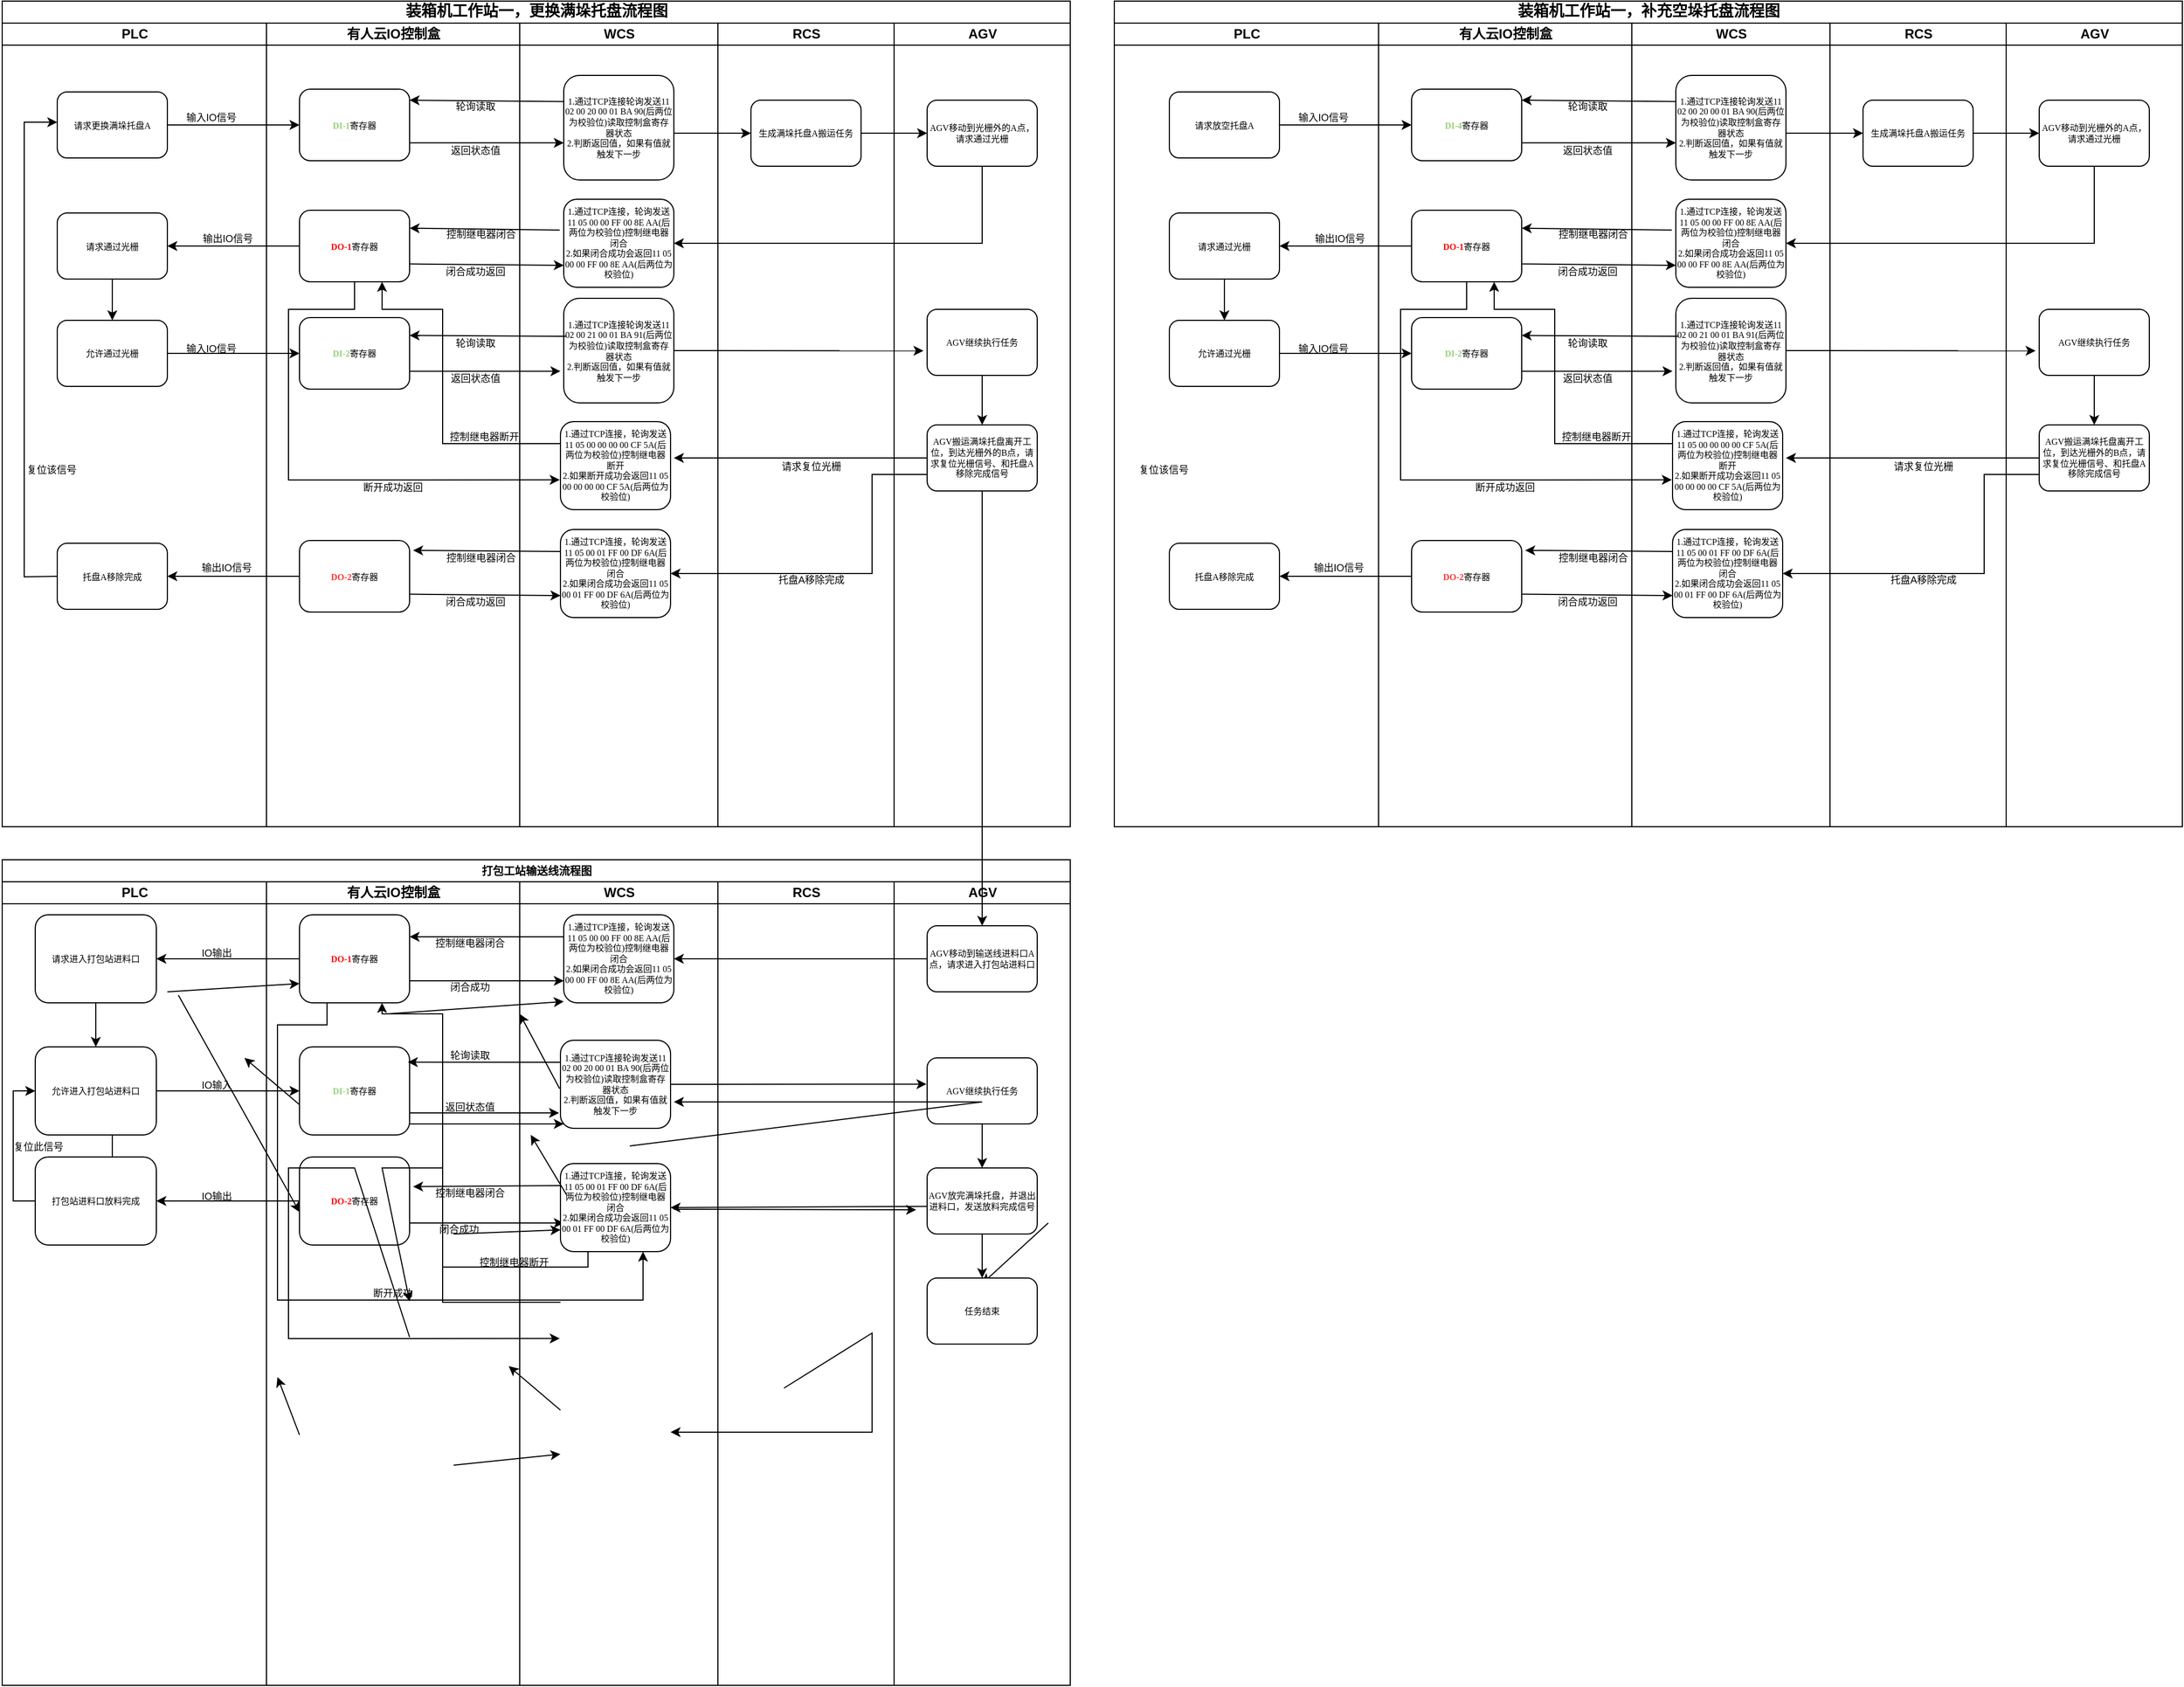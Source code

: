 <mxfile version="22.1.18" type="github">
  <diagram name="Page-1" id="74e2e168-ea6b-b213-b513-2b3c1d86103e">
    <mxGraphModel dx="1154" dy="521" grid="1" gridSize="10" guides="1" tooltips="1" connect="1" arrows="1" fold="1" page="1" pageScale="1" pageWidth="1100" pageHeight="850" background="none" math="0" shadow="0">
      <root>
        <mxCell id="0" />
        <mxCell id="1" parent="0" />
        <mxCell id="77e6c97f196da883-1" value="&lt;font style=&quot;font-size: 14px;&quot;&gt;装箱机工作站一，更换满垛托盘流程图&lt;/font&gt;" style="swimlane;html=1;childLayout=stackLayout;startSize=20;rounded=0;shadow=0;labelBackgroundColor=none;strokeWidth=1;fontFamily=Verdana;fontSize=8;align=center;" parent="1" vertex="1">
          <mxGeometry x="70" y="40" width="970" height="750" as="geometry" />
        </mxCell>
        <mxCell id="77e6c97f196da883-2" value="PLC" style="swimlane;html=1;startSize=20;" parent="77e6c97f196da883-1" vertex="1">
          <mxGeometry y="20" width="240" height="730" as="geometry" />
        </mxCell>
        <mxCell id="77e6c97f196da883-8" value="请求更换满垛托盘A" style="rounded=1;whiteSpace=wrap;html=1;shadow=0;labelBackgroundColor=none;strokeWidth=1;fontFamily=Verdana;fontSize=8;align=center;" parent="77e6c97f196da883-2" vertex="1">
          <mxGeometry x="50" y="62.5" width="100" height="60" as="geometry" />
        </mxCell>
        <mxCell id="Ol0tkD3Xc7syeywMOpZY-1" value="&lt;font style=&quot;font-size: 9px;&quot;&gt;输入IO信号&lt;/font&gt;" style="text;html=1;strokeColor=none;fillColor=none;align=center;verticalAlign=middle;whiteSpace=wrap;rounded=0;" parent="77e6c97f196da883-2" vertex="1">
          <mxGeometry x="160" y="70" width="60" height="30" as="geometry" />
        </mxCell>
        <mxCell id="wt-lyz0hFmrLNddraWR2-9" value="请求通过光栅" style="rounded=1;whiteSpace=wrap;html=1;shadow=0;labelBackgroundColor=none;strokeWidth=1;fontFamily=Verdana;fontSize=8;align=center;" vertex="1" parent="77e6c97f196da883-2">
          <mxGeometry x="50" y="172.5" width="100" height="60" as="geometry" />
        </mxCell>
        <mxCell id="wt-lyz0hFmrLNddraWR2-11" value="&lt;font style=&quot;font-size: 9px;&quot;&gt;输出IO信号&lt;/font&gt;" style="text;html=1;strokeColor=none;fillColor=none;align=center;verticalAlign=middle;whiteSpace=wrap;rounded=0;" vertex="1" parent="77e6c97f196da883-2">
          <mxGeometry x="170" y="180" width="70" height="30" as="geometry" />
        </mxCell>
        <mxCell id="wt-lyz0hFmrLNddraWR2-12" value="允许通过光栅" style="rounded=1;whiteSpace=wrap;html=1;shadow=0;labelBackgroundColor=none;strokeWidth=1;fontFamily=Verdana;fontSize=8;align=center;" vertex="1" parent="77e6c97f196da883-2">
          <mxGeometry x="50" y="270" width="100" height="60" as="geometry" />
        </mxCell>
        <mxCell id="wt-lyz0hFmrLNddraWR2-13" value="" style="endArrow=classic;html=1;rounded=0;exitX=0.5;exitY=1;exitDx=0;exitDy=0;" edge="1" parent="77e6c97f196da883-2" source="wt-lyz0hFmrLNddraWR2-9" target="wt-lyz0hFmrLNddraWR2-12">
          <mxGeometry width="50" height="50" relative="1" as="geometry">
            <mxPoint x="100" y="230" as="sourcePoint" />
            <mxPoint x="150" y="180" as="targetPoint" />
          </mxGeometry>
        </mxCell>
        <mxCell id="wt-lyz0hFmrLNddraWR2-16" value="&lt;font style=&quot;font-size: 9px;&quot;&gt;输入IO信号&lt;/font&gt;" style="text;html=1;strokeColor=none;fillColor=none;align=center;verticalAlign=middle;whiteSpace=wrap;rounded=0;" vertex="1" parent="77e6c97f196da883-2">
          <mxGeometry x="160" y="280" width="60" height="30" as="geometry" />
        </mxCell>
        <mxCell id="wt-lyz0hFmrLNddraWR2-46" value="托盘A移除完成" style="rounded=1;whiteSpace=wrap;html=1;shadow=0;labelBackgroundColor=none;strokeWidth=1;fontFamily=Verdana;fontSize=8;align=center;" vertex="1" parent="77e6c97f196da883-2">
          <mxGeometry x="50" y="472.5" width="100" height="60" as="geometry" />
        </mxCell>
        <mxCell id="wt-lyz0hFmrLNddraWR2-48" value="&lt;font style=&quot;font-size: 9px;&quot;&gt;输出IO信号&lt;/font&gt;" style="text;html=1;strokeColor=none;fillColor=none;align=center;verticalAlign=middle;whiteSpace=wrap;rounded=0;" vertex="1" parent="77e6c97f196da883-2">
          <mxGeometry x="169" y="478.5" width="70" height="30" as="geometry" />
        </mxCell>
        <mxCell id="wt-lyz0hFmrLNddraWR2-49" value="" style="endArrow=classic;html=1;rounded=0;exitX=0;exitY=0.5;exitDx=0;exitDy=0;" edge="1" parent="77e6c97f196da883-2" source="wt-lyz0hFmrLNddraWR2-46">
          <mxGeometry width="50" height="50" relative="1" as="geometry">
            <mxPoint x="80" y="460" as="sourcePoint" />
            <mxPoint x="50" y="90" as="targetPoint" />
            <Array as="points">
              <mxPoint x="20" y="503" />
              <mxPoint x="20" y="90" />
            </Array>
          </mxGeometry>
        </mxCell>
        <mxCell id="wt-lyz0hFmrLNddraWR2-50" value="&lt;font style=&quot;font-size: 9px;&quot;&gt;复位该信号&lt;/font&gt;" style="text;html=1;strokeColor=none;fillColor=none;align=center;verticalAlign=middle;whiteSpace=wrap;rounded=0;" vertex="1" parent="77e6c97f196da883-2">
          <mxGeometry x="10" y="390" width="70" height="30" as="geometry" />
        </mxCell>
        <mxCell id="77e6c97f196da883-39" style="edgeStyle=orthogonalEdgeStyle;rounded=1;html=1;labelBackgroundColor=none;startArrow=none;startFill=0;startSize=5;endArrow=classicThin;endFill=1;endSize=5;jettySize=auto;orthogonalLoop=1;strokeWidth=1;fontFamily=Verdana;fontSize=8" parent="77e6c97f196da883-1" source="77e6c97f196da883-20" edge="1">
          <mxGeometry relative="1" as="geometry">
            <mxPoint x="840" y="690" as="targetPoint" />
          </mxGeometry>
        </mxCell>
        <mxCell id="77e6c97f196da883-40" style="edgeStyle=orthogonalEdgeStyle;rounded=1;html=1;labelBackgroundColor=none;startArrow=none;startFill=0;startSize=5;endArrow=classicThin;endFill=1;endSize=5;jettySize=auto;orthogonalLoop=1;strokeWidth=1;fontFamily=Verdana;fontSize=8" parent="77e6c97f196da883-1" target="77e6c97f196da883-24" edge="1">
          <mxGeometry relative="1" as="geometry">
            <mxPoint x="940" y="690" as="sourcePoint" />
          </mxGeometry>
        </mxCell>
        <mxCell id="107ba76e4e335f99-2" style="edgeStyle=orthogonalEdgeStyle;rounded=1;html=1;labelBackgroundColor=none;startArrow=none;startFill=0;startSize=5;endArrow=classicThin;endFill=1;endSize=5;jettySize=auto;orthogonalLoop=1;strokeWidth=1;fontFamily=Verdana;fontSize=8" parent="77e6c97f196da883-1" source="77e6c97f196da883-22" edge="1">
          <mxGeometry relative="1" as="geometry">
            <Array as="points">
              <mxPoint x="660" y="610" />
              <mxPoint x="660" y="550" />
              <mxPoint x="400" y="550" />
            </Array>
            <mxPoint x="500.0" y="610.034" as="targetPoint" />
          </mxGeometry>
        </mxCell>
        <mxCell id="107ba76e4e335f99-3" style="edgeStyle=orthogonalEdgeStyle;rounded=1;html=1;labelBackgroundColor=none;startArrow=none;startFill=0;startSize=5;endArrow=classicThin;endFill=1;endSize=5;jettySize=auto;orthogonalLoop=1;strokeColor=#000000;strokeWidth=1;fontFamily=Verdana;fontSize=8;fontColor=#000000;" parent="77e6c97f196da883-1" source="77e6c97f196da883-22" edge="1">
          <mxGeometry relative="1" as="geometry">
            <mxPoint x="780.0" y="610" as="targetPoint" />
          </mxGeometry>
        </mxCell>
        <mxCell id="107ba76e4e335f99-4" style="edgeStyle=orthogonalEdgeStyle;rounded=1;html=1;labelBackgroundColor=none;startArrow=none;startFill=0;startSize=5;endArrow=classicThin;endFill=1;endSize=5;jettySize=auto;orthogonalLoop=1;strokeWidth=1;fontFamily=Verdana;fontSize=8" parent="77e6c97f196da883-1" source="77e6c97f196da883-22" edge="1">
          <mxGeometry relative="1" as="geometry">
            <Array as="points">
              <mxPoint x="660" y="610" />
              <mxPoint x="660" y="550" />
              <mxPoint x="80" y="550" />
            </Array>
            <mxPoint x="80" y="580" as="targetPoint" />
          </mxGeometry>
        </mxCell>
        <mxCell id="107ba76e4e335f99-5" style="edgeStyle=orthogonalEdgeStyle;rounded=1;html=1;labelBackgroundColor=none;startArrow=none;startFill=0;startSize=5;endArrow=classicThin;endFill=1;endSize=5;jettySize=auto;orthogonalLoop=1;strokeWidth=1;fontFamily=Verdana;fontSize=8" parent="77e6c97f196da883-1" target="77e6c97f196da883-19" edge="1">
          <mxGeometry relative="1" as="geometry">
            <Array as="points">
              <mxPoint x="80" y="650" />
              <mxPoint x="490" y="650" />
              <mxPoint x="490" y="610" />
            </Array>
            <mxPoint x="80" y="640" as="sourcePoint" />
          </mxGeometry>
        </mxCell>
        <mxCell id="107ba76e4e335f99-6" style="edgeStyle=orthogonalEdgeStyle;rounded=1;html=1;labelBackgroundColor=none;startArrow=none;startFill=0;startSize=5;endArrow=classicThin;endFill=1;endSize=5;jettySize=auto;orthogonalLoop=1;strokeWidth=1;fontFamily=Verdana;fontSize=8" parent="77e6c97f196da883-1" target="77e6c97f196da883-19" edge="1">
          <mxGeometry relative="1" as="geometry">
            <mxPoint x="600.0" y="610" as="sourcePoint" />
          </mxGeometry>
        </mxCell>
        <mxCell id="77e6c97f196da883-3" value="有人云IO控制盒" style="swimlane;html=1;startSize=20;" parent="77e6c97f196da883-1" vertex="1">
          <mxGeometry x="240" y="20" width="230" height="730" as="geometry" />
        </mxCell>
        <mxCell id="77e6c97f196da883-11" value="&lt;b&gt;&lt;font color=&quot;#97d077&quot;&gt;DI-1&lt;/font&gt;&lt;/b&gt;寄存器" style="rounded=1;whiteSpace=wrap;html=1;shadow=0;labelBackgroundColor=none;strokeWidth=1;fontFamily=Verdana;fontSize=8;align=center;" parent="77e6c97f196da883-3" vertex="1">
          <mxGeometry x="30" y="60" width="100" height="65" as="geometry" />
        </mxCell>
        <mxCell id="Ol0tkD3Xc7syeywMOpZY-4" value="&lt;font style=&quot;font-size: 9px;&quot;&gt;轮询读取&lt;/font&gt;" style="text;html=1;strokeColor=none;fillColor=none;align=center;verticalAlign=middle;whiteSpace=wrap;rounded=0;" parent="77e6c97f196da883-3" vertex="1">
          <mxGeometry x="160" y="60" width="60" height="30" as="geometry" />
        </mxCell>
        <mxCell id="Ol0tkD3Xc7syeywMOpZY-5" value="&lt;font style=&quot;font-size: 9px;&quot;&gt;返回状态值&lt;/font&gt;" style="text;html=1;strokeColor=none;fillColor=none;align=center;verticalAlign=middle;whiteSpace=wrap;rounded=0;" parent="77e6c97f196da883-3" vertex="1">
          <mxGeometry x="160" y="100" width="60" height="30" as="geometry" />
        </mxCell>
        <mxCell id="wt-lyz0hFmrLNddraWR2-4" value="&lt;b&gt;&lt;font color=&quot;#ff0000&quot;&gt;DO-1&lt;/font&gt;&lt;/b&gt;寄存器" style="rounded=1;whiteSpace=wrap;html=1;shadow=0;labelBackgroundColor=none;strokeWidth=1;fontFamily=Verdana;fontSize=8;align=center;" vertex="1" parent="77e6c97f196da883-3">
          <mxGeometry x="30" y="170" width="100" height="65" as="geometry" />
        </mxCell>
        <mxCell id="wt-lyz0hFmrLNddraWR2-7" value="&lt;font style=&quot;font-size: 9px;&quot;&gt;控制继电器闭合&lt;/font&gt;" style="text;html=1;strokeColor=none;fillColor=none;align=center;verticalAlign=middle;whiteSpace=wrap;rounded=0;" vertex="1" parent="77e6c97f196da883-3">
          <mxGeometry x="160" y="176" width="70" height="30" as="geometry" />
        </mxCell>
        <mxCell id="wt-lyz0hFmrLNddraWR2-8" value="&lt;font style=&quot;font-size: 9px;&quot;&gt;闭合成功返回&lt;/font&gt;" style="text;html=1;strokeColor=none;fillColor=none;align=center;verticalAlign=middle;whiteSpace=wrap;rounded=0;" vertex="1" parent="77e6c97f196da883-3">
          <mxGeometry x="155" y="210" width="70" height="30" as="geometry" />
        </mxCell>
        <mxCell id="wt-lyz0hFmrLNddraWR2-14" value="&lt;b&gt;&lt;font color=&quot;#97d077&quot;&gt;DI-2&lt;/font&gt;&lt;/b&gt;寄存器" style="rounded=1;whiteSpace=wrap;html=1;shadow=0;labelBackgroundColor=none;strokeWidth=1;fontFamily=Verdana;fontSize=8;align=center;" vertex="1" parent="77e6c97f196da883-3">
          <mxGeometry x="30" y="267.5" width="100" height="65" as="geometry" />
        </mxCell>
        <mxCell id="wt-lyz0hFmrLNddraWR2-22" value="&lt;font style=&quot;font-size: 9px;&quot;&gt;轮询读取&lt;/font&gt;" style="text;html=1;strokeColor=none;fillColor=none;align=center;verticalAlign=middle;whiteSpace=wrap;rounded=0;" vertex="1" parent="77e6c97f196da883-3">
          <mxGeometry x="160" y="275" width="60" height="30" as="geometry" />
        </mxCell>
        <mxCell id="wt-lyz0hFmrLNddraWR2-23" value="&lt;font style=&quot;font-size: 9px;&quot;&gt;返回状态值&lt;/font&gt;" style="text;html=1;strokeColor=none;fillColor=none;align=center;verticalAlign=middle;whiteSpace=wrap;rounded=0;" vertex="1" parent="77e6c97f196da883-3">
          <mxGeometry x="160" y="307" width="60" height="30" as="geometry" />
        </mxCell>
        <mxCell id="wt-lyz0hFmrLNddraWR2-32" value="&lt;font style=&quot;font-size: 9px;&quot;&gt;控制继电器断开&lt;/font&gt;" style="text;html=1;strokeColor=none;fillColor=none;align=center;verticalAlign=middle;whiteSpace=wrap;rounded=0;" vertex="1" parent="77e6c97f196da883-3">
          <mxGeometry x="163" y="360" width="70" height="30" as="geometry" />
        </mxCell>
        <mxCell id="wt-lyz0hFmrLNddraWR2-33" value="&lt;font style=&quot;font-size: 9px;&quot;&gt;断开成功返回&lt;/font&gt;" style="text;html=1;strokeColor=none;fillColor=none;align=center;verticalAlign=middle;whiteSpace=wrap;rounded=0;" vertex="1" parent="77e6c97f196da883-3">
          <mxGeometry x="80" y="406" width="70" height="30" as="geometry" />
        </mxCell>
        <mxCell id="wt-lyz0hFmrLNddraWR2-39" value="&lt;b&gt;&lt;font color=&quot;#ff3333&quot;&gt;DO-2&lt;/font&gt;&lt;/b&gt;寄存器" style="rounded=1;whiteSpace=wrap;html=1;shadow=0;labelBackgroundColor=none;strokeWidth=1;fontFamily=Verdana;fontSize=8;align=center;" vertex="1" parent="77e6c97f196da883-3">
          <mxGeometry x="30" y="470" width="100" height="65" as="geometry" />
        </mxCell>
        <mxCell id="wt-lyz0hFmrLNddraWR2-44" value="&lt;font style=&quot;font-size: 9px;&quot;&gt;控制继电器闭合&lt;/font&gt;" style="text;html=1;strokeColor=none;fillColor=none;align=center;verticalAlign=middle;whiteSpace=wrap;rounded=0;" vertex="1" parent="77e6c97f196da883-3">
          <mxGeometry x="160" y="470" width="70" height="30" as="geometry" />
        </mxCell>
        <mxCell id="wt-lyz0hFmrLNddraWR2-45" value="&lt;font style=&quot;font-size: 9px;&quot;&gt;闭合成功返回&lt;/font&gt;" style="text;html=1;strokeColor=none;fillColor=none;align=center;verticalAlign=middle;whiteSpace=wrap;rounded=0;" vertex="1" parent="77e6c97f196da883-3">
          <mxGeometry x="155" y="510" width="70" height="30" as="geometry" />
        </mxCell>
        <mxCell id="77e6c97f196da883-4" value="WCS" style="swimlane;html=1;startSize=20;" parent="77e6c97f196da883-1" vertex="1">
          <mxGeometry x="470" y="20" width="180" height="730" as="geometry" />
        </mxCell>
        <mxCell id="77e6c97f196da883-12" value="1.通过TCP连接轮询发送11 02 00 20 00 01 BA 90(后两位为校验位)读取控制盒寄存器状态&lt;br&gt;2.判断返回值，如果有值就触发下一步" style="rounded=1;whiteSpace=wrap;html=1;shadow=0;labelBackgroundColor=none;strokeWidth=1;fontFamily=Verdana;fontSize=8;align=center;" parent="77e6c97f196da883-4" vertex="1">
          <mxGeometry x="40" y="47.5" width="100" height="95" as="geometry" />
        </mxCell>
        <mxCell id="wt-lyz0hFmrLNddraWR2-1" value="" style="endArrow=classic;html=1;rounded=0;entryX=0;entryY=0.5;entryDx=0;entryDy=0;" edge="1" parent="77e6c97f196da883-4" target="Ol0tkD3Xc7syeywMOpZY-7">
          <mxGeometry width="50" height="50" relative="1" as="geometry">
            <mxPoint x="140" y="100" as="sourcePoint" />
            <mxPoint x="190" y="50" as="targetPoint" />
          </mxGeometry>
        </mxCell>
        <mxCell id="77e6c97f196da883-9" value="1.通过TCP连接，轮询发送11 05 00 00 FF 00 8E AA(后两位为校验位)控制继电器闭合&lt;br&gt;2.如果闭合成功会返回11 05 00 00 FF 00 8E AA(后两位为校验位)" style="rounded=1;whiteSpace=wrap;html=1;shadow=0;labelBackgroundColor=none;strokeWidth=1;fontFamily=Verdana;fontSize=8;align=center;" parent="77e6c97f196da883-4" vertex="1">
          <mxGeometry x="40" y="160" width="100" height="80" as="geometry" />
        </mxCell>
        <mxCell id="wt-lyz0hFmrLNddraWR2-18" value="1.通过TCP连接轮询发送11 02 00 21 00 01 BA 91(后两位为校验位)读取控制盒寄存器状态&lt;br&gt;2.判断返回值，如果有值就触发下一步" style="rounded=1;whiteSpace=wrap;html=1;shadow=0;labelBackgroundColor=none;strokeWidth=1;fontFamily=Verdana;fontSize=8;align=center;" vertex="1" parent="77e6c97f196da883-4">
          <mxGeometry x="40" y="250" width="100" height="95" as="geometry" />
        </mxCell>
        <mxCell id="wt-lyz0hFmrLNddraWR2-27" value="1.通过TCP连接，轮询发送11 05 00 00 00 00 CF 5A(后两位为校验位)控制继电器断开&lt;br&gt;2.如果断开成功会返回11 05 00 00 00 00 CF 5A(后两位为校验位)" style="rounded=1;whiteSpace=wrap;html=1;shadow=0;labelBackgroundColor=none;strokeWidth=1;fontFamily=Verdana;fontSize=8;align=center;" vertex="1" parent="77e6c97f196da883-4">
          <mxGeometry x="37" y="362" width="100" height="80" as="geometry" />
        </mxCell>
        <mxCell id="wt-lyz0hFmrLNddraWR2-38" value="1.通过TCP连接，轮询发送11 05 00 01 FF 00 DF 6A(后两位为校验位)控制继电器闭合&lt;br&gt;2.如果闭合成功会返回11 05 00 01 FF 00 DF 6A(后两位为校验位)" style="rounded=1;whiteSpace=wrap;html=1;shadow=0;labelBackgroundColor=none;strokeWidth=1;fontFamily=Verdana;fontSize=8;align=center;" vertex="1" parent="77e6c97f196da883-4">
          <mxGeometry x="37" y="460" width="100" height="80" as="geometry" />
        </mxCell>
        <mxCell id="77e6c97f196da883-5" value="RCS" style="swimlane;html=1;startSize=20;" parent="77e6c97f196da883-1" vertex="1">
          <mxGeometry x="650" y="20" width="160" height="730" as="geometry" />
        </mxCell>
        <mxCell id="77e6c97f196da883-36" style="edgeStyle=orthogonalEdgeStyle;rounded=1;html=1;labelBackgroundColor=none;startArrow=none;startFill=0;startSize=5;endArrow=classicThin;endFill=1;endSize=5;jettySize=auto;orthogonalLoop=1;strokeWidth=1;fontFamily=Verdana;fontSize=8" parent="77e6c97f196da883-5" target="77e6c97f196da883-20" edge="1">
          <mxGeometry relative="1" as="geometry">
            <mxPoint x="80.0" y="620" as="sourcePoint" />
          </mxGeometry>
        </mxCell>
        <mxCell id="Ol0tkD3Xc7syeywMOpZY-7" value="生成满垛托盘A搬运任务" style="rounded=1;whiteSpace=wrap;html=1;shadow=0;labelBackgroundColor=none;strokeWidth=1;fontFamily=Verdana;fontSize=8;align=center;" parent="77e6c97f196da883-5" vertex="1">
          <mxGeometry x="30" y="70" width="100" height="60" as="geometry" />
        </mxCell>
        <mxCell id="wt-lyz0hFmrLNddraWR2-2" value="" style="endArrow=classic;html=1;rounded=0;entryX=0;entryY=0.5;entryDx=0;entryDy=0;" edge="1" parent="77e6c97f196da883-5" target="77e6c97f196da883-15">
          <mxGeometry width="50" height="50" relative="1" as="geometry">
            <mxPoint x="130" y="100" as="sourcePoint" />
            <mxPoint x="180" y="50" as="targetPoint" />
          </mxGeometry>
        </mxCell>
        <mxCell id="wt-lyz0hFmrLNddraWR2-36" value="&lt;font style=&quot;font-size: 9px;&quot;&gt;请求复位光栅&lt;/font&gt;" style="text;html=1;strokeColor=none;fillColor=none;align=center;verticalAlign=middle;whiteSpace=wrap;rounded=0;" vertex="1" parent="77e6c97f196da883-5">
          <mxGeometry x="50" y="387" width="70" height="30" as="geometry" />
        </mxCell>
        <mxCell id="wt-lyz0hFmrLNddraWR2-41" value="&lt;font style=&quot;font-size: 9px;&quot;&gt;托盘A移除完成&lt;/font&gt;" style="text;html=1;strokeColor=none;fillColor=none;align=center;verticalAlign=middle;whiteSpace=wrap;rounded=0;" vertex="1" parent="77e6c97f196da883-5">
          <mxGeometry x="50" y="490" width="70" height="30" as="geometry" />
        </mxCell>
        <mxCell id="77e6c97f196da883-6" value="AGV" style="swimlane;html=1;startSize=20;" parent="77e6c97f196da883-1" vertex="1">
          <mxGeometry x="810" y="20" width="160" height="730" as="geometry" />
        </mxCell>
        <mxCell id="77e6c97f196da883-18" value="AGV搬运满垛托盘离开工位，到达光栅外的B点，请求复位光栅信号、和托盘A移除完成信号" style="rounded=1;whiteSpace=wrap;html=1;shadow=0;labelBackgroundColor=none;strokeWidth=1;fontFamily=Verdana;fontSize=8;align=center;" parent="77e6c97f196da883-6" vertex="1">
          <mxGeometry x="30" y="365" width="100" height="60" as="geometry" />
        </mxCell>
        <mxCell id="77e6c97f196da883-15" value="AGV移动到光栅外的A点，请求通过光栅" style="rounded=1;whiteSpace=wrap;html=1;shadow=0;labelBackgroundColor=none;strokeWidth=1;fontFamily=Verdana;fontSize=8;align=center;" parent="77e6c97f196da883-6" vertex="1">
          <mxGeometry x="30" y="70" width="100" height="60" as="geometry" />
        </mxCell>
        <mxCell id="wt-lyz0hFmrLNddraWR2-24" value="AGV继续执行任务" style="rounded=1;whiteSpace=wrap;html=1;shadow=0;labelBackgroundColor=none;strokeWidth=1;fontFamily=Verdana;fontSize=8;align=center;" vertex="1" parent="77e6c97f196da883-6">
          <mxGeometry x="30" y="260" width="100" height="60" as="geometry" />
        </mxCell>
        <mxCell id="wt-lyz0hFmrLNddraWR2-26" value="" style="endArrow=classic;html=1;rounded=0;exitX=0.5;exitY=1;exitDx=0;exitDy=0;entryX=0.5;entryY=0;entryDx=0;entryDy=0;" edge="1" parent="77e6c97f196da883-6" source="wt-lyz0hFmrLNddraWR2-24" target="77e6c97f196da883-18">
          <mxGeometry width="50" height="50" relative="1" as="geometry">
            <mxPoint x="140" y="310" as="sourcePoint" />
            <mxPoint x="190" y="260" as="targetPoint" />
          </mxGeometry>
        </mxCell>
        <mxCell id="Ol0tkD3Xc7syeywMOpZY-2" value="" style="endArrow=classic;html=1;rounded=0;exitX=0;exitY=0.25;exitDx=0;exitDy=0;" parent="77e6c97f196da883-1" edge="1" source="77e6c97f196da883-12">
          <mxGeometry width="50" height="50" relative="1" as="geometry">
            <mxPoint x="480" y="90" as="sourcePoint" />
            <mxPoint x="370" y="90" as="targetPoint" />
          </mxGeometry>
        </mxCell>
        <mxCell id="Ol0tkD3Xc7syeywMOpZY-3" value="" style="endArrow=classic;html=1;rounded=0;entryX=0;entryY=0.645;entryDx=0;entryDy=0;exitX=1;exitY=0.75;exitDx=0;exitDy=0;entryPerimeter=0;" parent="77e6c97f196da883-1" source="77e6c97f196da883-11" target="77e6c97f196da883-12" edge="1">
          <mxGeometry width="50" height="50" relative="1" as="geometry">
            <mxPoint x="350" y="140" as="sourcePoint" />
            <mxPoint x="400" y="90" as="targetPoint" />
          </mxGeometry>
        </mxCell>
        <mxCell id="Ol0tkD3Xc7syeywMOpZY-6" value="" style="endArrow=classic;html=1;rounded=0;exitX=1;exitY=0.5;exitDx=0;exitDy=0;entryX=0;entryY=0.5;entryDx=0;entryDy=0;" parent="77e6c97f196da883-1" source="77e6c97f196da883-8" target="77e6c97f196da883-11" edge="1">
          <mxGeometry width="50" height="50" relative="1" as="geometry">
            <mxPoint x="150" y="120" as="sourcePoint" />
            <mxPoint x="200" y="70" as="targetPoint" />
          </mxGeometry>
        </mxCell>
        <mxCell id="wt-lyz0hFmrLNddraWR2-3" value="" style="endArrow=classic;html=1;rounded=0;exitX=0.5;exitY=1;exitDx=0;exitDy=0;entryX=1;entryY=0.5;entryDx=0;entryDy=0;" edge="1" parent="77e6c97f196da883-1" source="77e6c97f196da883-15" target="77e6c97f196da883-9">
          <mxGeometry width="50" height="50" relative="1" as="geometry">
            <mxPoint x="570" y="260" as="sourcePoint" />
            <mxPoint x="620" y="210" as="targetPoint" />
            <Array as="points">
              <mxPoint x="890" y="220" />
            </Array>
          </mxGeometry>
        </mxCell>
        <mxCell id="wt-lyz0hFmrLNddraWR2-5" value="" style="endArrow=classic;html=1;rounded=0;exitX=-0.037;exitY=0.35;exitDx=0;exitDy=0;entryX=1;entryY=0.25;entryDx=0;entryDy=0;exitPerimeter=0;" edge="1" parent="77e6c97f196da883-1" source="77e6c97f196da883-9" target="wt-lyz0hFmrLNddraWR2-4">
          <mxGeometry width="50" height="50" relative="1" as="geometry">
            <mxPoint x="420" y="190" as="sourcePoint" />
            <mxPoint x="470" y="140" as="targetPoint" />
          </mxGeometry>
        </mxCell>
        <mxCell id="wt-lyz0hFmrLNddraWR2-6" value="" style="endArrow=classic;html=1;rounded=0;exitX=1;exitY=0.75;exitDx=0;exitDy=0;entryX=0;entryY=0.75;entryDx=0;entryDy=0;" edge="1" parent="77e6c97f196da883-1" source="wt-lyz0hFmrLNddraWR2-4" target="77e6c97f196da883-9">
          <mxGeometry width="50" height="50" relative="1" as="geometry">
            <mxPoint x="370" y="240" as="sourcePoint" />
            <mxPoint x="420" y="190" as="targetPoint" />
          </mxGeometry>
        </mxCell>
        <mxCell id="wt-lyz0hFmrLNddraWR2-10" value="" style="endArrow=classic;html=1;rounded=0;exitX=0;exitY=0.5;exitDx=0;exitDy=0;entryX=1;entryY=0.5;entryDx=0;entryDy=0;" edge="1" parent="77e6c97f196da883-1" source="wt-lyz0hFmrLNddraWR2-4" target="wt-lyz0hFmrLNddraWR2-9">
          <mxGeometry width="50" height="50" relative="1" as="geometry">
            <mxPoint x="170" y="230" as="sourcePoint" />
            <mxPoint x="220" y="180" as="targetPoint" />
          </mxGeometry>
        </mxCell>
        <mxCell id="wt-lyz0hFmrLNddraWR2-15" value="" style="endArrow=classic;html=1;rounded=0;exitX=1;exitY=0.5;exitDx=0;exitDy=0;entryX=0;entryY=0.5;entryDx=0;entryDy=0;" edge="1" parent="77e6c97f196da883-1" source="wt-lyz0hFmrLNddraWR2-12" target="wt-lyz0hFmrLNddraWR2-14">
          <mxGeometry width="50" height="50" relative="1" as="geometry">
            <mxPoint x="160" y="123" as="sourcePoint" />
            <mxPoint x="280" y="123" as="targetPoint" />
          </mxGeometry>
        </mxCell>
        <mxCell id="wt-lyz0hFmrLNddraWR2-19" value="" style="endArrow=classic;html=1;rounded=0;exitX=0.026;exitY=0.363;exitDx=0;exitDy=0;entryX=1;entryY=0.25;entryDx=0;entryDy=0;exitPerimeter=0;" edge="1" parent="77e6c97f196da883-1" source="wt-lyz0hFmrLNddraWR2-18" target="wt-lyz0hFmrLNddraWR2-14">
          <mxGeometry width="50" height="50" relative="1" as="geometry">
            <mxPoint x="430" y="300" as="sourcePoint" />
            <mxPoint x="480" y="250" as="targetPoint" />
          </mxGeometry>
        </mxCell>
        <mxCell id="wt-lyz0hFmrLNddraWR2-20" value="" style="endArrow=classic;html=1;rounded=0;exitX=1;exitY=0.75;exitDx=0;exitDy=0;entryX=-0.03;entryY=0.697;entryDx=0;entryDy=0;entryPerimeter=0;" edge="1" parent="77e6c97f196da883-1" source="wt-lyz0hFmrLNddraWR2-14" target="wt-lyz0hFmrLNddraWR2-18">
          <mxGeometry width="50" height="50" relative="1" as="geometry">
            <mxPoint x="410" y="340" as="sourcePoint" />
            <mxPoint x="460" y="290" as="targetPoint" />
          </mxGeometry>
        </mxCell>
        <mxCell id="wt-lyz0hFmrLNddraWR2-25" value="" style="endArrow=classic;html=1;rounded=0;exitX=1;exitY=0.5;exitDx=0;exitDy=0;entryX=-0.033;entryY=0.627;entryDx=0;entryDy=0;entryPerimeter=0;" edge="1" parent="77e6c97f196da883-1" source="wt-lyz0hFmrLNddraWR2-18" target="wt-lyz0hFmrLNddraWR2-24">
          <mxGeometry width="50" height="50" relative="1" as="geometry">
            <mxPoint x="680" y="320" as="sourcePoint" />
            <mxPoint x="830" y="318" as="targetPoint" />
          </mxGeometry>
        </mxCell>
        <mxCell id="wt-lyz0hFmrLNddraWR2-28" value="" style="endArrow=classic;html=1;rounded=0;exitX=0;exitY=0.5;exitDx=0;exitDy=0;" edge="1" parent="77e6c97f196da883-1" source="77e6c97f196da883-18">
          <mxGeometry width="50" height="50" relative="1" as="geometry">
            <mxPoint x="770" y="400" as="sourcePoint" />
            <mxPoint x="610" y="415" as="targetPoint" />
          </mxGeometry>
        </mxCell>
        <mxCell id="wt-lyz0hFmrLNddraWR2-30" value="" style="endArrow=classic;html=1;rounded=0;exitX=0;exitY=0.25;exitDx=0;exitDy=0;entryX=0.75;entryY=1;entryDx=0;entryDy=0;" edge="1" parent="77e6c97f196da883-1" source="wt-lyz0hFmrLNddraWR2-27" target="wt-lyz0hFmrLNddraWR2-4">
          <mxGeometry width="50" height="50" relative="1" as="geometry">
            <mxPoint x="420" y="410" as="sourcePoint" />
            <mxPoint x="370.0" y="401.25" as="targetPoint" />
            <Array as="points">
              <mxPoint x="400" y="402" />
              <mxPoint x="400" y="280" />
              <mxPoint x="345" y="280" />
            </Array>
          </mxGeometry>
        </mxCell>
        <mxCell id="wt-lyz0hFmrLNddraWR2-31" value="" style="endArrow=classic;html=1;rounded=0;exitX=0.5;exitY=1;exitDx=0;exitDy=0;entryX=-0.007;entryY=0.661;entryDx=0;entryDy=0;entryPerimeter=0;" edge="1" parent="77e6c97f196da883-1" source="wt-lyz0hFmrLNddraWR2-4" target="wt-lyz0hFmrLNddraWR2-27">
          <mxGeometry width="50" height="50" relative="1" as="geometry">
            <mxPoint x="370.0" y="433.75" as="sourcePoint" />
            <mxPoint x="440" y="380" as="targetPoint" />
            <Array as="points">
              <mxPoint x="320" y="280" />
              <mxPoint x="260" y="280" />
              <mxPoint x="260" y="435" />
              <mxPoint x="320" y="435" />
            </Array>
          </mxGeometry>
        </mxCell>
        <mxCell id="wt-lyz0hFmrLNddraWR2-40" value="" style="endArrow=classic;html=1;rounded=0;exitX=0;exitY=0.75;exitDx=0;exitDy=0;entryX=1;entryY=0.5;entryDx=0;entryDy=0;" edge="1" parent="77e6c97f196da883-1" source="77e6c97f196da883-18" target="wt-lyz0hFmrLNddraWR2-38">
          <mxGeometry width="50" height="50" relative="1" as="geometry">
            <mxPoint x="710" y="480" as="sourcePoint" />
            <mxPoint x="760" y="430" as="targetPoint" />
            <Array as="points">
              <mxPoint x="790" y="430" />
              <mxPoint x="790" y="520" />
            </Array>
          </mxGeometry>
        </mxCell>
        <mxCell id="wt-lyz0hFmrLNddraWR2-42" value="" style="endArrow=classic;html=1;rounded=0;exitX=0;exitY=0.25;exitDx=0;exitDy=0;entryX=1.032;entryY=0.138;entryDx=0;entryDy=0;entryPerimeter=0;" edge="1" parent="77e6c97f196da883-1" source="wt-lyz0hFmrLNddraWR2-38" target="wt-lyz0hFmrLNddraWR2-39">
          <mxGeometry width="50" height="50" relative="1" as="geometry">
            <mxPoint x="410" y="510" as="sourcePoint" />
            <mxPoint x="460" y="460" as="targetPoint" />
          </mxGeometry>
        </mxCell>
        <mxCell id="wt-lyz0hFmrLNddraWR2-43" value="" style="endArrow=classic;html=1;rounded=0;exitX=1;exitY=0.75;exitDx=0;exitDy=0;entryX=0;entryY=0.75;entryDx=0;entryDy=0;" edge="1" parent="77e6c97f196da883-1" source="wt-lyz0hFmrLNddraWR2-39" target="wt-lyz0hFmrLNddraWR2-38">
          <mxGeometry width="50" height="50" relative="1" as="geometry">
            <mxPoint x="410" y="550" as="sourcePoint" />
            <mxPoint x="460" y="500" as="targetPoint" />
          </mxGeometry>
        </mxCell>
        <mxCell id="wt-lyz0hFmrLNddraWR2-47" value="" style="endArrow=classic;html=1;rounded=0;exitX=0;exitY=0.5;exitDx=0;exitDy=0;entryX=1;entryY=0.5;entryDx=0;entryDy=0;" edge="1" parent="77e6c97f196da883-1" source="wt-lyz0hFmrLNddraWR2-39" target="wt-lyz0hFmrLNddraWR2-46">
          <mxGeometry width="50" height="50" relative="1" as="geometry">
            <mxPoint x="200" y="520" as="sourcePoint" />
            <mxPoint x="250" y="470" as="targetPoint" />
          </mxGeometry>
        </mxCell>
        <mxCell id="wt-lyz0hFmrLNddraWR2-51" value="&lt;font style=&quot;font-size: 10px;&quot;&gt;打包工站输送线流程图&lt;/font&gt;" style="swimlane;html=1;childLayout=stackLayout;startSize=20;rounded=0;shadow=0;labelBackgroundColor=none;strokeWidth=1;fontFamily=Verdana;fontSize=8;align=center;" vertex="1" parent="1">
          <mxGeometry x="70" y="820" width="970" height="750" as="geometry" />
        </mxCell>
        <mxCell id="wt-lyz0hFmrLNddraWR2-52" value="PLC" style="swimlane;html=1;startSize=20;" vertex="1" parent="wt-lyz0hFmrLNddraWR2-51">
          <mxGeometry y="20" width="240" height="730" as="geometry" />
        </mxCell>
        <mxCell id="wt-lyz0hFmrLNddraWR2-58" value="" style="endArrow=classic;html=1;rounded=0;exitX=0.5;exitY=1;exitDx=0;exitDy=0;" edge="1" parent="wt-lyz0hFmrLNddraWR2-52" source="wt-lyz0hFmrLNddraWR2-55">
          <mxGeometry width="50" height="50" relative="1" as="geometry">
            <mxPoint x="100" y="230" as="sourcePoint" />
            <mxPoint x="100" y="270" as="targetPoint" />
          </mxGeometry>
        </mxCell>
        <mxCell id="wt-lyz0hFmrLNddraWR2-132" value="请求进入打包站进料口" style="rounded=1;whiteSpace=wrap;html=1;shadow=0;labelBackgroundColor=none;strokeWidth=1;fontFamily=Verdana;fontSize=8;align=center;" vertex="1" parent="wt-lyz0hFmrLNddraWR2-52">
          <mxGeometry x="30" y="30" width="110" height="80" as="geometry" />
        </mxCell>
        <mxCell id="wt-lyz0hFmrLNddraWR2-134" value="&lt;font style=&quot;font-size: 9px;&quot;&gt;IO输出&lt;/font&gt;" style="text;html=1;strokeColor=none;fillColor=none;align=center;verticalAlign=middle;whiteSpace=wrap;rounded=0;" vertex="1" parent="wt-lyz0hFmrLNddraWR2-52">
          <mxGeometry x="160" y="49" width="70" height="30" as="geometry" />
        </mxCell>
        <mxCell id="wt-lyz0hFmrLNddraWR2-137" value="允许进入打包站进料口" style="rounded=1;whiteSpace=wrap;html=1;shadow=0;labelBackgroundColor=none;strokeWidth=1;fontFamily=Verdana;fontSize=8;align=center;" vertex="1" parent="wt-lyz0hFmrLNddraWR2-52">
          <mxGeometry x="30" y="150" width="110" height="80" as="geometry" />
        </mxCell>
        <mxCell id="wt-lyz0hFmrLNddraWR2-139" value="" style="endArrow=classic;html=1;rounded=0;exitX=0.5;exitY=1;exitDx=0;exitDy=0;entryX=0.5;entryY=0;entryDx=0;entryDy=0;" edge="1" parent="wt-lyz0hFmrLNddraWR2-52" source="wt-lyz0hFmrLNddraWR2-132" target="wt-lyz0hFmrLNddraWR2-137">
          <mxGeometry width="50" height="50" relative="1" as="geometry">
            <mxPoint x="90" y="100" as="sourcePoint" />
            <mxPoint x="140" y="50" as="targetPoint" />
          </mxGeometry>
        </mxCell>
        <mxCell id="wt-lyz0hFmrLNddraWR2-141" value="&lt;font style=&quot;font-size: 9px;&quot;&gt;IO输入&lt;/font&gt;" style="text;html=1;strokeColor=none;fillColor=none;align=center;verticalAlign=middle;whiteSpace=wrap;rounded=0;" vertex="1" parent="wt-lyz0hFmrLNddraWR2-52">
          <mxGeometry x="160" y="169" width="70" height="30" as="geometry" />
        </mxCell>
        <mxCell id="wt-lyz0hFmrLNddraWR2-158" value="打包站进料口放料完成" style="rounded=1;whiteSpace=wrap;html=1;shadow=0;labelBackgroundColor=none;strokeWidth=1;fontFamily=Verdana;fontSize=8;align=center;" vertex="1" parent="wt-lyz0hFmrLNddraWR2-52">
          <mxGeometry x="30" y="250" width="110" height="80" as="geometry" />
        </mxCell>
        <mxCell id="wt-lyz0hFmrLNddraWR2-160" value="&lt;font style=&quot;font-size: 9px;&quot;&gt;IO输出&lt;/font&gt;" style="text;html=1;strokeColor=none;fillColor=none;align=center;verticalAlign=middle;whiteSpace=wrap;rounded=0;" vertex="1" parent="wt-lyz0hFmrLNddraWR2-52">
          <mxGeometry x="160" y="270" width="70" height="30" as="geometry" />
        </mxCell>
        <mxCell id="wt-lyz0hFmrLNddraWR2-161" value="" style="endArrow=classic;html=1;rounded=0;exitX=0;exitY=0.5;exitDx=0;exitDy=0;entryX=0;entryY=0.5;entryDx=0;entryDy=0;" edge="1" parent="wt-lyz0hFmrLNddraWR2-52" source="wt-lyz0hFmrLNddraWR2-158" target="wt-lyz0hFmrLNddraWR2-137">
          <mxGeometry width="50" height="50" relative="1" as="geometry">
            <mxPoint x="120" y="400" as="sourcePoint" />
            <mxPoint x="170" y="350" as="targetPoint" />
            <Array as="points">
              <mxPoint x="10" y="290" />
              <mxPoint x="10" y="240" />
              <mxPoint x="10" y="190" />
            </Array>
          </mxGeometry>
        </mxCell>
        <mxCell id="wt-lyz0hFmrLNddraWR2-162" value="&lt;font style=&quot;font-size: 9px;&quot;&gt;复位此信号&lt;/font&gt;" style="text;html=1;strokeColor=none;fillColor=none;align=center;verticalAlign=middle;whiteSpace=wrap;rounded=0;" vertex="1" parent="wt-lyz0hFmrLNddraWR2-52">
          <mxGeometry x="-2" y="225" width="70" height="30" as="geometry" />
        </mxCell>
        <mxCell id="wt-lyz0hFmrLNddraWR2-64" style="edgeStyle=orthogonalEdgeStyle;rounded=1;html=1;labelBackgroundColor=none;startArrow=none;startFill=0;startSize=5;endArrow=classicThin;endFill=1;endSize=5;jettySize=auto;orthogonalLoop=1;strokeWidth=1;fontFamily=Verdana;fontSize=8" edge="1" parent="wt-lyz0hFmrLNddraWR2-51">
          <mxGeometry relative="1" as="geometry">
            <mxPoint x="840" y="690" as="targetPoint" />
          </mxGeometry>
        </mxCell>
        <mxCell id="wt-lyz0hFmrLNddraWR2-65" style="edgeStyle=orthogonalEdgeStyle;rounded=1;html=1;labelBackgroundColor=none;startArrow=none;startFill=0;startSize=5;endArrow=classicThin;endFill=1;endSize=5;jettySize=auto;orthogonalLoop=1;strokeWidth=1;fontFamily=Verdana;fontSize=8" edge="1" parent="wt-lyz0hFmrLNddraWR2-51">
          <mxGeometry relative="1" as="geometry">
            <mxPoint x="940" y="690" as="sourcePoint" />
          </mxGeometry>
        </mxCell>
        <mxCell id="wt-lyz0hFmrLNddraWR2-66" style="edgeStyle=orthogonalEdgeStyle;rounded=1;html=1;labelBackgroundColor=none;startArrow=none;startFill=0;startSize=5;endArrow=classicThin;endFill=1;endSize=5;jettySize=auto;orthogonalLoop=1;strokeWidth=1;fontFamily=Verdana;fontSize=8" edge="1" parent="wt-lyz0hFmrLNddraWR2-51">
          <mxGeometry relative="1" as="geometry">
            <Array as="points">
              <mxPoint x="660" y="610" />
              <mxPoint x="660" y="550" />
              <mxPoint x="400" y="550" />
            </Array>
            <mxPoint x="500.0" y="610.034" as="targetPoint" />
          </mxGeometry>
        </mxCell>
        <mxCell id="wt-lyz0hFmrLNddraWR2-67" style="edgeStyle=orthogonalEdgeStyle;rounded=1;html=1;labelBackgroundColor=none;startArrow=none;startFill=0;startSize=5;endArrow=classicThin;endFill=1;endSize=5;jettySize=auto;orthogonalLoop=1;strokeColor=#000000;strokeWidth=1;fontFamily=Verdana;fontSize=8;fontColor=#000000;" edge="1" parent="wt-lyz0hFmrLNddraWR2-51">
          <mxGeometry relative="1" as="geometry">
            <mxPoint x="780.0" y="610" as="targetPoint" />
          </mxGeometry>
        </mxCell>
        <mxCell id="wt-lyz0hFmrLNddraWR2-68" style="edgeStyle=orthogonalEdgeStyle;rounded=1;html=1;labelBackgroundColor=none;startArrow=none;startFill=0;startSize=5;endArrow=classicThin;endFill=1;endSize=5;jettySize=auto;orthogonalLoop=1;strokeWidth=1;fontFamily=Verdana;fontSize=8" edge="1" parent="wt-lyz0hFmrLNddraWR2-51">
          <mxGeometry relative="1" as="geometry">
            <Array as="points">
              <mxPoint x="660" y="610" />
              <mxPoint x="660" y="550" />
              <mxPoint x="80" y="550" />
            </Array>
            <mxPoint x="80" y="580" as="targetPoint" />
          </mxGeometry>
        </mxCell>
        <mxCell id="wt-lyz0hFmrLNddraWR2-69" style="edgeStyle=orthogonalEdgeStyle;rounded=1;html=1;labelBackgroundColor=none;startArrow=none;startFill=0;startSize=5;endArrow=classicThin;endFill=1;endSize=5;jettySize=auto;orthogonalLoop=1;strokeWidth=1;fontFamily=Verdana;fontSize=8" edge="1" parent="wt-lyz0hFmrLNddraWR2-51">
          <mxGeometry relative="1" as="geometry">
            <Array as="points">
              <mxPoint x="80" y="650" />
              <mxPoint x="490" y="650" />
              <mxPoint x="490" y="610" />
            </Array>
            <mxPoint x="80" y="640" as="sourcePoint" />
          </mxGeometry>
        </mxCell>
        <mxCell id="wt-lyz0hFmrLNddraWR2-70" style="edgeStyle=orthogonalEdgeStyle;rounded=1;html=1;labelBackgroundColor=none;startArrow=none;startFill=0;startSize=5;endArrow=classicThin;endFill=1;endSize=5;jettySize=auto;orthogonalLoop=1;strokeWidth=1;fontFamily=Verdana;fontSize=8" edge="1" parent="wt-lyz0hFmrLNddraWR2-51">
          <mxGeometry relative="1" as="geometry">
            <mxPoint x="600.0" y="610" as="sourcePoint" />
          </mxGeometry>
        </mxCell>
        <mxCell id="wt-lyz0hFmrLNddraWR2-71" value="有人云IO控制盒" style="swimlane;html=1;startSize=20;" vertex="1" parent="wt-lyz0hFmrLNddraWR2-51">
          <mxGeometry x="240" y="20" width="230" height="730" as="geometry" />
        </mxCell>
        <mxCell id="wt-lyz0hFmrLNddraWR2-125" value="&lt;b&gt;&lt;font color=&quot;#ff0000&quot;&gt;DO-1&lt;/font&gt;&lt;/b&gt;寄存器" style="rounded=1;whiteSpace=wrap;html=1;shadow=0;labelBackgroundColor=none;strokeWidth=1;fontFamily=Verdana;fontSize=8;align=center;" vertex="1" parent="wt-lyz0hFmrLNddraWR2-71">
          <mxGeometry x="30" y="30" width="100" height="80" as="geometry" />
        </mxCell>
        <mxCell id="wt-lyz0hFmrLNddraWR2-130" value="&lt;font style=&quot;font-size: 9px;&quot;&gt;控制继电器闭合&lt;/font&gt;" style="text;html=1;strokeColor=none;fillColor=none;align=center;verticalAlign=middle;whiteSpace=wrap;rounded=0;" vertex="1" parent="wt-lyz0hFmrLNddraWR2-71">
          <mxGeometry x="150" y="40" width="70" height="30" as="geometry" />
        </mxCell>
        <mxCell id="wt-lyz0hFmrLNddraWR2-131" value="&lt;font style=&quot;font-size: 9px;&quot;&gt;闭合成功&lt;/font&gt;" style="text;html=1;strokeColor=none;fillColor=none;align=center;verticalAlign=middle;whiteSpace=wrap;rounded=0;" vertex="1" parent="wt-lyz0hFmrLNddraWR2-71">
          <mxGeometry x="150" y="80" width="70" height="30" as="geometry" />
        </mxCell>
        <mxCell id="wt-lyz0hFmrLNddraWR2-138" value="&lt;b&gt;&lt;font color=&quot;#97d077&quot;&gt;DI-1&lt;/font&gt;&lt;/b&gt;寄存器" style="rounded=1;whiteSpace=wrap;html=1;shadow=0;labelBackgroundColor=none;strokeWidth=1;fontFamily=Verdana;fontSize=8;align=center;" vertex="1" parent="wt-lyz0hFmrLNddraWR2-71">
          <mxGeometry x="30" y="150" width="100" height="80" as="geometry" />
        </mxCell>
        <mxCell id="wt-lyz0hFmrLNddraWR2-145" value="&lt;font style=&quot;font-size: 9px;&quot;&gt;轮询读取&lt;/font&gt;" style="text;html=1;strokeColor=none;fillColor=none;align=center;verticalAlign=middle;whiteSpace=wrap;rounded=0;" vertex="1" parent="wt-lyz0hFmrLNddraWR2-71">
          <mxGeometry x="150" y="142" width="70" height="30" as="geometry" />
        </mxCell>
        <mxCell id="wt-lyz0hFmrLNddraWR2-146" value="&lt;font style=&quot;font-size: 9px;&quot;&gt;返回状态值&lt;/font&gt;" style="text;html=1;strokeColor=none;fillColor=none;align=center;verticalAlign=middle;whiteSpace=wrap;rounded=0;" vertex="1" parent="wt-lyz0hFmrLNddraWR2-71">
          <mxGeometry x="150" y="189" width="70" height="30" as="geometry" />
        </mxCell>
        <mxCell id="wt-lyz0hFmrLNddraWR2-153" value="&lt;b&gt;&lt;font color=&quot;#ff0000&quot;&gt;DO-2&lt;/font&gt;&lt;/b&gt;寄存器" style="rounded=1;whiteSpace=wrap;html=1;shadow=0;labelBackgroundColor=none;strokeWidth=1;fontFamily=Verdana;fontSize=8;align=center;" vertex="1" parent="wt-lyz0hFmrLNddraWR2-71">
          <mxGeometry x="30" y="250" width="100" height="80" as="geometry" />
        </mxCell>
        <mxCell id="wt-lyz0hFmrLNddraWR2-156" value="&lt;font style=&quot;font-size: 9px;&quot;&gt;控制继电器闭合&lt;/font&gt;" style="text;html=1;strokeColor=none;fillColor=none;align=center;verticalAlign=middle;whiteSpace=wrap;rounded=0;" vertex="1" parent="wt-lyz0hFmrLNddraWR2-71">
          <mxGeometry x="150" y="267" width="70" height="30" as="geometry" />
        </mxCell>
        <mxCell id="wt-lyz0hFmrLNddraWR2-157" value="&lt;font style=&quot;font-size: 9px;&quot;&gt;闭合成功&lt;/font&gt;" style="text;html=1;strokeColor=none;fillColor=none;align=center;verticalAlign=middle;whiteSpace=wrap;rounded=0;" vertex="1" parent="wt-lyz0hFmrLNddraWR2-71">
          <mxGeometry x="140" y="300" width="70" height="30" as="geometry" />
        </mxCell>
        <mxCell id="wt-lyz0hFmrLNddraWR2-166" value="&lt;font style=&quot;font-size: 9px;&quot;&gt;断开成功&lt;/font&gt;" style="text;html=1;strokeColor=none;fillColor=none;align=center;verticalAlign=middle;whiteSpace=wrap;rounded=0;" vertex="1" parent="wt-lyz0hFmrLNddraWR2-71">
          <mxGeometry x="80" y="358" width="70" height="30" as="geometry" />
        </mxCell>
        <mxCell id="wt-lyz0hFmrLNddraWR2-155" value="" style="endArrow=classic;html=1;rounded=0;exitX=1;exitY=0.75;exitDx=0;exitDy=0;entryX=0.03;entryY=0.675;entryDx=0;entryDy=0;entryPerimeter=0;" edge="1" parent="wt-lyz0hFmrLNddraWR2-51" source="wt-lyz0hFmrLNddraWR2-153" target="wt-lyz0hFmrLNddraWR2-151">
          <mxGeometry width="50" height="50" relative="1" as="geometry">
            <mxPoint x="410" y="340" as="sourcePoint" />
            <mxPoint x="460" y="290" as="targetPoint" />
          </mxGeometry>
        </mxCell>
        <mxCell id="wt-lyz0hFmrLNddraWR2-163" value="" style="endArrow=classic;html=1;rounded=0;exitX=0.25;exitY=1;exitDx=0;exitDy=0;entryX=0.75;entryY=1;entryDx=0;entryDy=0;" edge="1" parent="wt-lyz0hFmrLNddraWR2-51" source="wt-lyz0hFmrLNddraWR2-151" target="wt-lyz0hFmrLNddraWR2-125">
          <mxGeometry width="50" height="50" relative="1" as="geometry">
            <mxPoint x="460" y="340" as="sourcePoint" />
            <mxPoint x="510" y="290" as="targetPoint" />
            <Array as="points">
              <mxPoint x="532" y="370" />
              <mxPoint x="400" y="370" />
              <mxPoint x="400" y="140" />
              <mxPoint x="345" y="140" />
            </Array>
          </mxGeometry>
        </mxCell>
        <mxCell id="wt-lyz0hFmrLNddraWR2-86" value="WCS" style="swimlane;html=1;startSize=20;" vertex="1" parent="wt-lyz0hFmrLNddraWR2-51">
          <mxGeometry x="470" y="20" width="180" height="730" as="geometry" />
        </mxCell>
        <mxCell id="wt-lyz0hFmrLNddraWR2-124" value="1.通过TCP连接，轮询发送11 05 00 00 FF 00 8E AA(后两位为校验位)控制继电器闭合&lt;br&gt;2.如果闭合成功会返回11 05 00 00 FF 00 8E AA(后两位为校验位)" style="rounded=1;whiteSpace=wrap;html=1;shadow=0;labelBackgroundColor=none;strokeWidth=1;fontFamily=Verdana;fontSize=8;align=center;" vertex="1" parent="wt-lyz0hFmrLNddraWR2-86">
          <mxGeometry x="40" y="30" width="100" height="80" as="geometry" />
        </mxCell>
        <mxCell id="wt-lyz0hFmrLNddraWR2-142" value="1.通过TCP连接轮询发送11 02 00 20 00 01 BA 90(后两位为校验位)读取控制盒寄存器状态&lt;br style=&quot;border-color: var(--border-color);&quot;&gt;2.判断返回值，如果有值就触发下一步" style="rounded=1;whiteSpace=wrap;html=1;shadow=0;labelBackgroundColor=none;strokeWidth=1;fontFamily=Verdana;fontSize=8;align=center;" vertex="1" parent="wt-lyz0hFmrLNddraWR2-86">
          <mxGeometry x="37" y="144" width="100" height="80" as="geometry" />
        </mxCell>
        <mxCell id="wt-lyz0hFmrLNddraWR2-151" value="1.通过TCP连接，轮询发送11 05 00 01 FF 00 DF 6A(后两位为校验位)控制继电器闭合&lt;br&gt;2.如果闭合成功会返回11 05 00 01 FF 00 DF 6A(后两位为校验位)" style="rounded=1;whiteSpace=wrap;html=1;shadow=0;labelBackgroundColor=none;strokeWidth=1;fontFamily=Verdana;fontSize=8;align=center;" vertex="1" parent="wt-lyz0hFmrLNddraWR2-86">
          <mxGeometry x="37" y="256" width="100" height="80" as="geometry" />
        </mxCell>
        <mxCell id="wt-lyz0hFmrLNddraWR2-165" value="&lt;font style=&quot;font-size: 9px;&quot;&gt;控制继电器断开&lt;/font&gt;" style="text;html=1;strokeColor=none;fillColor=none;align=center;verticalAlign=middle;whiteSpace=wrap;rounded=0;" vertex="1" parent="wt-lyz0hFmrLNddraWR2-86">
          <mxGeometry x="-40" y="330" width="70" height="30" as="geometry" />
        </mxCell>
        <mxCell id="wt-lyz0hFmrLNddraWR2-93" value="RCS" style="swimlane;html=1;startSize=20;" vertex="1" parent="wt-lyz0hFmrLNddraWR2-51">
          <mxGeometry x="650" y="20" width="160" height="730" as="geometry" />
        </mxCell>
        <mxCell id="wt-lyz0hFmrLNddraWR2-94" style="edgeStyle=orthogonalEdgeStyle;rounded=1;html=1;labelBackgroundColor=none;startArrow=none;startFill=0;startSize=5;endArrow=classicThin;endFill=1;endSize=5;jettySize=auto;orthogonalLoop=1;strokeWidth=1;fontFamily=Verdana;fontSize=8" edge="1" parent="wt-lyz0hFmrLNddraWR2-93">
          <mxGeometry relative="1" as="geometry">
            <mxPoint x="80.0" y="620" as="sourcePoint" />
          </mxGeometry>
        </mxCell>
        <mxCell id="wt-lyz0hFmrLNddraWR2-99" value="AGV" style="swimlane;html=1;startSize=20;" vertex="1" parent="wt-lyz0hFmrLNddraWR2-51">
          <mxGeometry x="810" y="20" width="160" height="730" as="geometry" />
        </mxCell>
        <mxCell id="wt-lyz0hFmrLNddraWR2-103" value="" style="endArrow=classic;html=1;rounded=0;exitX=0.5;exitY=1;exitDx=0;exitDy=0;entryX=0.5;entryY=0;entryDx=0;entryDy=0;" edge="1" parent="wt-lyz0hFmrLNddraWR2-99" source="wt-lyz0hFmrLNddraWR2-102">
          <mxGeometry width="50" height="50" relative="1" as="geometry">
            <mxPoint x="140" y="310" as="sourcePoint" />
            <mxPoint x="80" y="365" as="targetPoint" />
          </mxGeometry>
        </mxCell>
        <mxCell id="wt-lyz0hFmrLNddraWR2-123" value="AGV移动到输送线进料口A点，请求进入打包站进料口" style="rounded=1;whiteSpace=wrap;html=1;shadow=0;labelBackgroundColor=none;strokeWidth=1;fontFamily=Verdana;fontSize=8;align=center;" vertex="1" parent="wt-lyz0hFmrLNddraWR2-99">
          <mxGeometry x="30" y="40" width="100" height="60" as="geometry" />
        </mxCell>
        <mxCell id="wt-lyz0hFmrLNddraWR2-147" value="AGV继续执行任务" style="rounded=1;whiteSpace=wrap;html=1;shadow=0;labelBackgroundColor=none;strokeWidth=1;fontFamily=Verdana;fontSize=8;align=center;" vertex="1" parent="wt-lyz0hFmrLNddraWR2-99">
          <mxGeometry x="30" y="160" width="100" height="60" as="geometry" />
        </mxCell>
        <mxCell id="wt-lyz0hFmrLNddraWR2-149" value="AGV放完满垛托盘，并退出进料口，发送放料完成信号" style="rounded=1;whiteSpace=wrap;html=1;shadow=0;labelBackgroundColor=none;strokeWidth=1;fontFamily=Verdana;fontSize=8;align=center;" vertex="1" parent="wt-lyz0hFmrLNddraWR2-99">
          <mxGeometry x="30" y="260" width="100" height="60" as="geometry" />
        </mxCell>
        <mxCell id="wt-lyz0hFmrLNddraWR2-150" value="" style="endArrow=classic;html=1;rounded=0;exitX=0.5;exitY=1;exitDx=0;exitDy=0;" edge="1" parent="wt-lyz0hFmrLNddraWR2-99" source="wt-lyz0hFmrLNddraWR2-147" target="wt-lyz0hFmrLNddraWR2-149">
          <mxGeometry width="50" height="50" relative="1" as="geometry">
            <mxPoint x="80" y="210" as="sourcePoint" />
            <mxPoint x="130" y="160" as="targetPoint" />
          </mxGeometry>
        </mxCell>
        <mxCell id="wt-lyz0hFmrLNddraWR2-168" value="任务结束" style="rounded=1;whiteSpace=wrap;html=1;shadow=0;labelBackgroundColor=none;strokeWidth=1;fontFamily=Verdana;fontSize=8;align=center;" vertex="1" parent="wt-lyz0hFmrLNddraWR2-99">
          <mxGeometry x="30" y="360" width="100" height="60" as="geometry" />
        </mxCell>
        <mxCell id="wt-lyz0hFmrLNddraWR2-169" value="" style="endArrow=classic;html=1;rounded=0;exitX=0.5;exitY=1;exitDx=0;exitDy=0;" edge="1" parent="wt-lyz0hFmrLNddraWR2-99" source="wt-lyz0hFmrLNddraWR2-149" target="wt-lyz0hFmrLNddraWR2-168">
          <mxGeometry width="50" height="50" relative="1" as="geometry">
            <mxPoint x="80" y="290" as="sourcePoint" />
            <mxPoint x="130" y="240" as="targetPoint" />
          </mxGeometry>
        </mxCell>
        <mxCell id="wt-lyz0hFmrLNddraWR2-106" value="" style="endArrow=classic;html=1;rounded=0;entryX=0;entryY=0.645;entryDx=0;entryDy=0;exitX=1;exitY=0.75;exitDx=0;exitDy=0;entryPerimeter=0;" edge="1" parent="wt-lyz0hFmrLNddraWR2-51" source="wt-lyz0hFmrLNddraWR2-72">
          <mxGeometry width="50" height="50" relative="1" as="geometry">
            <mxPoint x="350" y="140" as="sourcePoint" />
            <mxPoint x="510.0" y="128.775" as="targetPoint" />
          </mxGeometry>
        </mxCell>
        <mxCell id="wt-lyz0hFmrLNddraWR2-107" value="" style="endArrow=classic;html=1;rounded=0;exitX=1;exitY=0.5;exitDx=0;exitDy=0;entryX=0;entryY=0.5;entryDx=0;entryDy=0;" edge="1" parent="wt-lyz0hFmrLNddraWR2-51" source="wt-lyz0hFmrLNddraWR2-53">
          <mxGeometry width="50" height="50" relative="1" as="geometry">
            <mxPoint x="150" y="120" as="sourcePoint" />
            <mxPoint x="270.0" y="112.5" as="targetPoint" />
          </mxGeometry>
        </mxCell>
        <mxCell id="wt-lyz0hFmrLNddraWR2-108" value="" style="endArrow=classic;html=1;rounded=0;exitX=0.5;exitY=1;exitDx=0;exitDy=0;entryX=1;entryY=0.5;entryDx=0;entryDy=0;" edge="1" parent="wt-lyz0hFmrLNddraWR2-51" source="wt-lyz0hFmrLNddraWR2-101">
          <mxGeometry width="50" height="50" relative="1" as="geometry">
            <mxPoint x="570" y="260" as="sourcePoint" />
            <mxPoint x="610.0" y="220" as="targetPoint" />
            <Array as="points">
              <mxPoint x="890" y="220" />
            </Array>
          </mxGeometry>
        </mxCell>
        <mxCell id="wt-lyz0hFmrLNddraWR2-109" value="" style="endArrow=classic;html=1;rounded=0;exitX=-0.037;exitY=0.35;exitDx=0;exitDy=0;entryX=1;entryY=0.25;entryDx=0;entryDy=0;exitPerimeter=0;" edge="1" parent="wt-lyz0hFmrLNddraWR2-51" target="wt-lyz0hFmrLNddraWR2-75">
          <mxGeometry width="50" height="50" relative="1" as="geometry">
            <mxPoint x="506.3" y="208.0" as="sourcePoint" />
            <mxPoint x="470" y="140" as="targetPoint" />
          </mxGeometry>
        </mxCell>
        <mxCell id="wt-lyz0hFmrLNddraWR2-110" value="" style="endArrow=classic;html=1;rounded=0;exitX=1;exitY=0.75;exitDx=0;exitDy=0;entryX=0;entryY=0.75;entryDx=0;entryDy=0;" edge="1" parent="wt-lyz0hFmrLNddraWR2-51" source="wt-lyz0hFmrLNddraWR2-75">
          <mxGeometry width="50" height="50" relative="1" as="geometry">
            <mxPoint x="370" y="240" as="sourcePoint" />
            <mxPoint x="510.0" y="240" as="targetPoint" />
          </mxGeometry>
        </mxCell>
        <mxCell id="wt-lyz0hFmrLNddraWR2-111" value="" style="endArrow=classic;html=1;rounded=0;exitX=0;exitY=0.5;exitDx=0;exitDy=0;entryX=1;entryY=0.5;entryDx=0;entryDy=0;" edge="1" parent="wt-lyz0hFmrLNddraWR2-51" target="wt-lyz0hFmrLNddraWR2-55">
          <mxGeometry width="50" height="50" relative="1" as="geometry">
            <mxPoint x="270.0" y="222.5" as="sourcePoint" />
            <mxPoint x="220" y="180" as="targetPoint" />
          </mxGeometry>
        </mxCell>
        <mxCell id="wt-lyz0hFmrLNddraWR2-112" value="" style="endArrow=classic;html=1;rounded=0;exitX=1;exitY=0.5;exitDx=0;exitDy=0;entryX=0;entryY=0.5;entryDx=0;entryDy=0;" edge="1" parent="wt-lyz0hFmrLNddraWR2-51" source="wt-lyz0hFmrLNddraWR2-57">
          <mxGeometry width="50" height="50" relative="1" as="geometry">
            <mxPoint x="160" y="123" as="sourcePoint" />
            <mxPoint x="270.0" y="320" as="targetPoint" />
          </mxGeometry>
        </mxCell>
        <mxCell id="wt-lyz0hFmrLNddraWR2-113" value="" style="endArrow=classic;html=1;rounded=0;exitX=0.026;exitY=0.363;exitDx=0;exitDy=0;entryX=1;entryY=0.25;entryDx=0;entryDy=0;exitPerimeter=0;" edge="1" parent="wt-lyz0hFmrLNddraWR2-51" target="wt-lyz0hFmrLNddraWR2-78">
          <mxGeometry width="50" height="50" relative="1" as="geometry">
            <mxPoint x="512.6" y="304.485" as="sourcePoint" />
            <mxPoint x="480" y="250" as="targetPoint" />
          </mxGeometry>
        </mxCell>
        <mxCell id="wt-lyz0hFmrLNddraWR2-114" value="" style="endArrow=classic;html=1;rounded=0;exitX=1;exitY=0.75;exitDx=0;exitDy=0;entryX=-0.03;entryY=0.697;entryDx=0;entryDy=0;entryPerimeter=0;" edge="1" parent="wt-lyz0hFmrLNddraWR2-51" source="wt-lyz0hFmrLNddraWR2-78">
          <mxGeometry width="50" height="50" relative="1" as="geometry">
            <mxPoint x="410" y="340" as="sourcePoint" />
            <mxPoint x="507" y="336.215" as="targetPoint" />
          </mxGeometry>
        </mxCell>
        <mxCell id="wt-lyz0hFmrLNddraWR2-115" value="" style="endArrow=classic;html=1;rounded=0;exitX=1;exitY=0.5;exitDx=0;exitDy=0;entryX=-0.033;entryY=0.627;entryDx=0;entryDy=0;entryPerimeter=0;" edge="1" parent="wt-lyz0hFmrLNddraWR2-51" target="wt-lyz0hFmrLNddraWR2-102">
          <mxGeometry width="50" height="50" relative="1" as="geometry">
            <mxPoint x="610.0" y="317.5" as="sourcePoint" />
            <mxPoint x="830" y="318" as="targetPoint" />
          </mxGeometry>
        </mxCell>
        <mxCell id="wt-lyz0hFmrLNddraWR2-117" value="" style="endArrow=classic;html=1;rounded=0;exitX=0;exitY=0.25;exitDx=0;exitDy=0;entryX=0.75;entryY=1;entryDx=0;entryDy=0;" edge="1" parent="wt-lyz0hFmrLNddraWR2-51" target="wt-lyz0hFmrLNddraWR2-75">
          <mxGeometry width="50" height="50" relative="1" as="geometry">
            <mxPoint x="507" y="402" as="sourcePoint" />
            <mxPoint x="370.0" y="401.25" as="targetPoint" />
            <Array as="points">
              <mxPoint x="400" y="402" />
              <mxPoint x="400" y="280" />
              <mxPoint x="345" y="280" />
            </Array>
          </mxGeometry>
        </mxCell>
        <mxCell id="wt-lyz0hFmrLNddraWR2-118" value="" style="endArrow=classic;html=1;rounded=0;exitX=0.5;exitY=1;exitDx=0;exitDy=0;entryX=-0.007;entryY=0.661;entryDx=0;entryDy=0;entryPerimeter=0;" edge="1" parent="wt-lyz0hFmrLNddraWR2-51" source="wt-lyz0hFmrLNddraWR2-75">
          <mxGeometry width="50" height="50" relative="1" as="geometry">
            <mxPoint x="370.0" y="433.75" as="sourcePoint" />
            <mxPoint x="506.3" y="434.88" as="targetPoint" />
            <Array as="points">
              <mxPoint x="320" y="280" />
              <mxPoint x="260" y="280" />
              <mxPoint x="260" y="435" />
              <mxPoint x="320" y="435" />
            </Array>
          </mxGeometry>
        </mxCell>
        <mxCell id="wt-lyz0hFmrLNddraWR2-119" value="" style="endArrow=classic;html=1;rounded=0;exitX=0;exitY=0.75;exitDx=0;exitDy=0;entryX=1;entryY=0.5;entryDx=0;entryDy=0;" edge="1" parent="wt-lyz0hFmrLNddraWR2-51" source="wt-lyz0hFmrLNddraWR2-100">
          <mxGeometry width="50" height="50" relative="1" as="geometry">
            <mxPoint x="710" y="480" as="sourcePoint" />
            <mxPoint x="607" y="520" as="targetPoint" />
            <Array as="points">
              <mxPoint x="790" y="430" />
              <mxPoint x="790" y="520" />
            </Array>
          </mxGeometry>
        </mxCell>
        <mxCell id="wt-lyz0hFmrLNddraWR2-120" value="" style="endArrow=classic;html=1;rounded=0;exitX=0;exitY=0.25;exitDx=0;exitDy=0;entryX=1.032;entryY=0.138;entryDx=0;entryDy=0;entryPerimeter=0;" edge="1" parent="wt-lyz0hFmrLNddraWR2-51" target="wt-lyz0hFmrLNddraWR2-83">
          <mxGeometry width="50" height="50" relative="1" as="geometry">
            <mxPoint x="507" y="500" as="sourcePoint" />
            <mxPoint x="460" y="460" as="targetPoint" />
          </mxGeometry>
        </mxCell>
        <mxCell id="wt-lyz0hFmrLNddraWR2-121" value="" style="endArrow=classic;html=1;rounded=0;exitX=1;exitY=0.75;exitDx=0;exitDy=0;entryX=0;entryY=0.75;entryDx=0;entryDy=0;" edge="1" parent="wt-lyz0hFmrLNddraWR2-51" source="wt-lyz0hFmrLNddraWR2-83">
          <mxGeometry width="50" height="50" relative="1" as="geometry">
            <mxPoint x="410" y="550" as="sourcePoint" />
            <mxPoint x="507" y="540" as="targetPoint" />
          </mxGeometry>
        </mxCell>
        <mxCell id="wt-lyz0hFmrLNddraWR2-122" value="" style="endArrow=classic;html=1;rounded=0;exitX=0;exitY=0.5;exitDx=0;exitDy=0;entryX=1;entryY=0.5;entryDx=0;entryDy=0;" edge="1" parent="wt-lyz0hFmrLNddraWR2-51" target="wt-lyz0hFmrLNddraWR2-60">
          <mxGeometry width="50" height="50" relative="1" as="geometry">
            <mxPoint x="270.0" y="522.5" as="sourcePoint" />
            <mxPoint x="250" y="470" as="targetPoint" />
          </mxGeometry>
        </mxCell>
        <mxCell id="wt-lyz0hFmrLNddraWR2-127" value="" style="endArrow=classic;html=1;rounded=0;exitX=0;exitY=0.5;exitDx=0;exitDy=0;entryX=1;entryY=0.5;entryDx=0;entryDy=0;" edge="1" parent="wt-lyz0hFmrLNddraWR2-51" source="wt-lyz0hFmrLNddraWR2-123" target="wt-lyz0hFmrLNddraWR2-124">
          <mxGeometry width="50" height="50" relative="1" as="geometry">
            <mxPoint x="720" y="100" as="sourcePoint" />
            <mxPoint x="770" y="50" as="targetPoint" />
          </mxGeometry>
        </mxCell>
        <mxCell id="wt-lyz0hFmrLNddraWR2-128" value="" style="endArrow=classic;html=1;rounded=0;exitX=0;exitY=0.25;exitDx=0;exitDy=0;entryX=1;entryY=0.25;entryDx=0;entryDy=0;" edge="1" parent="wt-lyz0hFmrLNddraWR2-51" source="wt-lyz0hFmrLNddraWR2-124" target="wt-lyz0hFmrLNddraWR2-125">
          <mxGeometry width="50" height="50" relative="1" as="geometry">
            <mxPoint x="420" y="90" as="sourcePoint" />
            <mxPoint x="470" y="40" as="targetPoint" />
          </mxGeometry>
        </mxCell>
        <mxCell id="wt-lyz0hFmrLNddraWR2-129" value="" style="endArrow=classic;html=1;rounded=0;exitX=1;exitY=0.75;exitDx=0;exitDy=0;entryX=0;entryY=0.75;entryDx=0;entryDy=0;" edge="1" parent="wt-lyz0hFmrLNddraWR2-51" source="wt-lyz0hFmrLNddraWR2-125" target="wt-lyz0hFmrLNddraWR2-124">
          <mxGeometry width="50" height="50" relative="1" as="geometry">
            <mxPoint x="420" y="120" as="sourcePoint" />
            <mxPoint x="470" y="70" as="targetPoint" />
          </mxGeometry>
        </mxCell>
        <mxCell id="wt-lyz0hFmrLNddraWR2-133" value="" style="endArrow=classic;html=1;rounded=0;exitX=0;exitY=0.5;exitDx=0;exitDy=0;entryX=1;entryY=0.5;entryDx=0;entryDy=0;" edge="1" parent="wt-lyz0hFmrLNddraWR2-51" source="wt-lyz0hFmrLNddraWR2-125" target="wt-lyz0hFmrLNddraWR2-132">
          <mxGeometry width="50" height="50" relative="1" as="geometry">
            <mxPoint x="200" y="90" as="sourcePoint" />
            <mxPoint x="250" y="40" as="targetPoint" />
          </mxGeometry>
        </mxCell>
        <mxCell id="wt-lyz0hFmrLNddraWR2-140" value="" style="endArrow=classic;html=1;rounded=0;exitX=1;exitY=0.5;exitDx=0;exitDy=0;entryX=0;entryY=0.5;entryDx=0;entryDy=0;" edge="1" parent="wt-lyz0hFmrLNddraWR2-51" source="wt-lyz0hFmrLNddraWR2-137" target="wt-lyz0hFmrLNddraWR2-138">
          <mxGeometry width="50" height="50" relative="1" as="geometry">
            <mxPoint x="160" y="210" as="sourcePoint" />
            <mxPoint x="210" y="160" as="targetPoint" />
          </mxGeometry>
        </mxCell>
        <mxCell id="wt-lyz0hFmrLNddraWR2-143" value="" style="endArrow=classic;html=1;rounded=0;exitX=0;exitY=0.25;exitDx=0;exitDy=0;entryX=0.984;entryY=0.173;entryDx=0;entryDy=0;entryPerimeter=0;" edge="1" parent="wt-lyz0hFmrLNddraWR2-51" source="wt-lyz0hFmrLNddraWR2-142" target="wt-lyz0hFmrLNddraWR2-138">
          <mxGeometry width="50" height="50" relative="1" as="geometry">
            <mxPoint x="430" y="180" as="sourcePoint" />
            <mxPoint x="480" y="130" as="targetPoint" />
          </mxGeometry>
        </mxCell>
        <mxCell id="wt-lyz0hFmrLNddraWR2-144" value="" style="endArrow=classic;html=1;rounded=0;exitX=1;exitY=0.75;exitDx=0;exitDy=0;entryX=-0.013;entryY=0.825;entryDx=0;entryDy=0;entryPerimeter=0;" edge="1" parent="wt-lyz0hFmrLNddraWR2-51" source="wt-lyz0hFmrLNddraWR2-138" target="wt-lyz0hFmrLNddraWR2-142">
          <mxGeometry width="50" height="50" relative="1" as="geometry">
            <mxPoint x="400" y="240" as="sourcePoint" />
            <mxPoint x="450" y="190" as="targetPoint" />
          </mxGeometry>
        </mxCell>
        <mxCell id="wt-lyz0hFmrLNddraWR2-148" value="" style="endArrow=classic;html=1;rounded=0;exitX=1;exitY=0.5;exitDx=0;exitDy=0;entryX=-0.006;entryY=0.397;entryDx=0;entryDy=0;entryPerimeter=0;" edge="1" parent="wt-lyz0hFmrLNddraWR2-51" source="wt-lyz0hFmrLNddraWR2-142" target="wt-lyz0hFmrLNddraWR2-147">
          <mxGeometry width="50" height="50" relative="1" as="geometry">
            <mxPoint x="670" y="210" as="sourcePoint" />
            <mxPoint x="720" y="160" as="targetPoint" />
          </mxGeometry>
        </mxCell>
        <mxCell id="wt-lyz0hFmrLNddraWR2-152" value="" style="endArrow=classic;html=1;rounded=0;exitX=0.001;exitY=0.581;exitDx=0;exitDy=0;exitPerimeter=0;entryX=1;entryY=0.5;entryDx=0;entryDy=0;" edge="1" parent="wt-lyz0hFmrLNddraWR2-51" source="wt-lyz0hFmrLNddraWR2-149" target="wt-lyz0hFmrLNddraWR2-151">
          <mxGeometry width="50" height="50" relative="1" as="geometry">
            <mxPoint x="760" y="270" as="sourcePoint" />
            <mxPoint x="810" y="220" as="targetPoint" />
          </mxGeometry>
        </mxCell>
        <mxCell id="wt-lyz0hFmrLNddraWR2-154" value="" style="endArrow=classic;html=1;rounded=0;exitX=0;exitY=0.25;exitDx=0;exitDy=0;entryX=1.032;entryY=0.337;entryDx=0;entryDy=0;entryPerimeter=0;" edge="1" parent="wt-lyz0hFmrLNddraWR2-51" source="wt-lyz0hFmrLNddraWR2-151" target="wt-lyz0hFmrLNddraWR2-153">
          <mxGeometry width="50" height="50" relative="1" as="geometry">
            <mxPoint x="400" y="300" as="sourcePoint" />
            <mxPoint x="450" y="250" as="targetPoint" />
          </mxGeometry>
        </mxCell>
        <mxCell id="wt-lyz0hFmrLNddraWR2-159" value="" style="endArrow=classic;html=1;rounded=0;exitX=0;exitY=0.5;exitDx=0;exitDy=0;entryX=1;entryY=0.5;entryDx=0;entryDy=0;" edge="1" parent="wt-lyz0hFmrLNddraWR2-51" source="wt-lyz0hFmrLNddraWR2-153" target="wt-lyz0hFmrLNddraWR2-158">
          <mxGeometry width="50" height="50" relative="1" as="geometry">
            <mxPoint x="180" y="280" as="sourcePoint" />
            <mxPoint x="230" y="230" as="targetPoint" />
          </mxGeometry>
        </mxCell>
        <mxCell id="wt-lyz0hFmrLNddraWR2-164" value="" style="endArrow=classic;html=1;rounded=0;exitX=0.25;exitY=1;exitDx=0;exitDy=0;entryX=0.75;entryY=1;entryDx=0;entryDy=0;" edge="1" parent="wt-lyz0hFmrLNddraWR2-51" source="wt-lyz0hFmrLNddraWR2-125" target="wt-lyz0hFmrLNddraWR2-151">
          <mxGeometry width="50" height="50" relative="1" as="geometry">
            <mxPoint x="290" y="140" as="sourcePoint" />
            <mxPoint x="340" y="90" as="targetPoint" />
            <Array as="points">
              <mxPoint x="295" y="150" />
              <mxPoint x="250" y="150" />
              <mxPoint x="250" y="400" />
              <mxPoint x="582" y="400" />
            </Array>
          </mxGeometry>
        </mxCell>
        <mxCell id="wt-lyz0hFmrLNddraWR2-126" value="" style="endArrow=classic;html=1;rounded=0;exitX=0.5;exitY=1;exitDx=0;exitDy=0;entryX=0.5;entryY=0;entryDx=0;entryDy=0;fillColor=#FF3333;" edge="1" parent="1" source="77e6c97f196da883-18" target="wt-lyz0hFmrLNddraWR2-123">
          <mxGeometry width="50" height="50" relative="1" as="geometry">
            <mxPoint x="930" y="740" as="sourcePoint" />
            <mxPoint x="980" y="690" as="targetPoint" />
          </mxGeometry>
        </mxCell>
        <mxCell id="wt-lyz0hFmrLNddraWR2-170" value="&lt;font style=&quot;font-size: 14px;&quot;&gt;装箱机工作站一，补充空垛托盘流程图&lt;/font&gt;" style="swimlane;html=1;childLayout=stackLayout;startSize=20;rounded=0;shadow=0;labelBackgroundColor=none;strokeWidth=1;fontFamily=Verdana;fontSize=8;align=center;" vertex="1" parent="1">
          <mxGeometry x="1080" y="40" width="970" height="750" as="geometry" />
        </mxCell>
        <mxCell id="wt-lyz0hFmrLNddraWR2-171" value="PLC" style="swimlane;html=1;startSize=20;" vertex="1" parent="wt-lyz0hFmrLNddraWR2-170">
          <mxGeometry y="20" width="240" height="730" as="geometry" />
        </mxCell>
        <mxCell id="wt-lyz0hFmrLNddraWR2-172" value="请求放空托盘A" style="rounded=1;whiteSpace=wrap;html=1;shadow=0;labelBackgroundColor=none;strokeWidth=1;fontFamily=Verdana;fontSize=8;align=center;" vertex="1" parent="wt-lyz0hFmrLNddraWR2-171">
          <mxGeometry x="50" y="62.5" width="100" height="60" as="geometry" />
        </mxCell>
        <mxCell id="wt-lyz0hFmrLNddraWR2-173" value="&lt;font style=&quot;font-size: 9px;&quot;&gt;输入IO信号&lt;/font&gt;" style="text;html=1;strokeColor=none;fillColor=none;align=center;verticalAlign=middle;whiteSpace=wrap;rounded=0;" vertex="1" parent="wt-lyz0hFmrLNddraWR2-171">
          <mxGeometry x="160" y="70" width="60" height="30" as="geometry" />
        </mxCell>
        <mxCell id="wt-lyz0hFmrLNddraWR2-174" value="请求通过光栅" style="rounded=1;whiteSpace=wrap;html=1;shadow=0;labelBackgroundColor=none;strokeWidth=1;fontFamily=Verdana;fontSize=8;align=center;" vertex="1" parent="wt-lyz0hFmrLNddraWR2-171">
          <mxGeometry x="50" y="172.5" width="100" height="60" as="geometry" />
        </mxCell>
        <mxCell id="wt-lyz0hFmrLNddraWR2-175" value="&lt;font style=&quot;font-size: 9px;&quot;&gt;输出IO信号&lt;/font&gt;" style="text;html=1;strokeColor=none;fillColor=none;align=center;verticalAlign=middle;whiteSpace=wrap;rounded=0;" vertex="1" parent="wt-lyz0hFmrLNddraWR2-171">
          <mxGeometry x="170" y="180" width="70" height="30" as="geometry" />
        </mxCell>
        <mxCell id="wt-lyz0hFmrLNddraWR2-176" value="允许通过光栅" style="rounded=1;whiteSpace=wrap;html=1;shadow=0;labelBackgroundColor=none;strokeWidth=1;fontFamily=Verdana;fontSize=8;align=center;" vertex="1" parent="wt-lyz0hFmrLNddraWR2-171">
          <mxGeometry x="50" y="270" width="100" height="60" as="geometry" />
        </mxCell>
        <mxCell id="wt-lyz0hFmrLNddraWR2-177" value="" style="endArrow=classic;html=1;rounded=0;exitX=0.5;exitY=1;exitDx=0;exitDy=0;" edge="1" parent="wt-lyz0hFmrLNddraWR2-171" source="wt-lyz0hFmrLNddraWR2-174" target="wt-lyz0hFmrLNddraWR2-176">
          <mxGeometry width="50" height="50" relative="1" as="geometry">
            <mxPoint x="100" y="230" as="sourcePoint" />
            <mxPoint x="150" y="180" as="targetPoint" />
          </mxGeometry>
        </mxCell>
        <mxCell id="wt-lyz0hFmrLNddraWR2-178" value="&lt;font style=&quot;font-size: 9px;&quot;&gt;输入IO信号&lt;/font&gt;" style="text;html=1;strokeColor=none;fillColor=none;align=center;verticalAlign=middle;whiteSpace=wrap;rounded=0;" vertex="1" parent="wt-lyz0hFmrLNddraWR2-171">
          <mxGeometry x="160" y="280" width="60" height="30" as="geometry" />
        </mxCell>
        <mxCell id="wt-lyz0hFmrLNddraWR2-179" value="托盘A移除完成" style="rounded=1;whiteSpace=wrap;html=1;shadow=0;labelBackgroundColor=none;strokeWidth=1;fontFamily=Verdana;fontSize=8;align=center;" vertex="1" parent="wt-lyz0hFmrLNddraWR2-171">
          <mxGeometry x="50" y="472.5" width="100" height="60" as="geometry" />
        </mxCell>
        <mxCell id="wt-lyz0hFmrLNddraWR2-180" value="&lt;font style=&quot;font-size: 9px;&quot;&gt;输出IO信号&lt;/font&gt;" style="text;html=1;strokeColor=none;fillColor=none;align=center;verticalAlign=middle;whiteSpace=wrap;rounded=0;" vertex="1" parent="wt-lyz0hFmrLNddraWR2-171">
          <mxGeometry x="169" y="478.5" width="70" height="30" as="geometry" />
        </mxCell>
        <mxCell id="wt-lyz0hFmrLNddraWR2-182" value="&lt;font style=&quot;font-size: 9px;&quot;&gt;复位该信号&lt;/font&gt;" style="text;html=1;strokeColor=none;fillColor=none;align=center;verticalAlign=middle;whiteSpace=wrap;rounded=0;" vertex="1" parent="wt-lyz0hFmrLNddraWR2-171">
          <mxGeometry x="10" y="390" width="70" height="30" as="geometry" />
        </mxCell>
        <mxCell id="wt-lyz0hFmrLNddraWR2-183" style="edgeStyle=orthogonalEdgeStyle;rounded=1;html=1;labelBackgroundColor=none;startArrow=none;startFill=0;startSize=5;endArrow=classicThin;endFill=1;endSize=5;jettySize=auto;orthogonalLoop=1;strokeWidth=1;fontFamily=Verdana;fontSize=8" edge="1" parent="wt-lyz0hFmrLNddraWR2-170">
          <mxGeometry relative="1" as="geometry">
            <mxPoint x="840" y="690" as="targetPoint" />
          </mxGeometry>
        </mxCell>
        <mxCell id="wt-lyz0hFmrLNddraWR2-184" style="edgeStyle=orthogonalEdgeStyle;rounded=1;html=1;labelBackgroundColor=none;startArrow=none;startFill=0;startSize=5;endArrow=classicThin;endFill=1;endSize=5;jettySize=auto;orthogonalLoop=1;strokeWidth=1;fontFamily=Verdana;fontSize=8" edge="1" parent="wt-lyz0hFmrLNddraWR2-170">
          <mxGeometry relative="1" as="geometry">
            <mxPoint x="940" y="690" as="sourcePoint" />
          </mxGeometry>
        </mxCell>
        <mxCell id="wt-lyz0hFmrLNddraWR2-185" style="edgeStyle=orthogonalEdgeStyle;rounded=1;html=1;labelBackgroundColor=none;startArrow=none;startFill=0;startSize=5;endArrow=classicThin;endFill=1;endSize=5;jettySize=auto;orthogonalLoop=1;strokeWidth=1;fontFamily=Verdana;fontSize=8" edge="1" parent="wt-lyz0hFmrLNddraWR2-170">
          <mxGeometry relative="1" as="geometry">
            <Array as="points">
              <mxPoint x="660" y="610" />
              <mxPoint x="660" y="550" />
              <mxPoint x="400" y="550" />
            </Array>
            <mxPoint x="500.0" y="610.034" as="targetPoint" />
          </mxGeometry>
        </mxCell>
        <mxCell id="wt-lyz0hFmrLNddraWR2-186" style="edgeStyle=orthogonalEdgeStyle;rounded=1;html=1;labelBackgroundColor=none;startArrow=none;startFill=0;startSize=5;endArrow=classicThin;endFill=1;endSize=5;jettySize=auto;orthogonalLoop=1;strokeColor=#000000;strokeWidth=1;fontFamily=Verdana;fontSize=8;fontColor=#000000;" edge="1" parent="wt-lyz0hFmrLNddraWR2-170">
          <mxGeometry relative="1" as="geometry">
            <mxPoint x="780.0" y="610" as="targetPoint" />
          </mxGeometry>
        </mxCell>
        <mxCell id="wt-lyz0hFmrLNddraWR2-187" style="edgeStyle=orthogonalEdgeStyle;rounded=1;html=1;labelBackgroundColor=none;startArrow=none;startFill=0;startSize=5;endArrow=classicThin;endFill=1;endSize=5;jettySize=auto;orthogonalLoop=1;strokeWidth=1;fontFamily=Verdana;fontSize=8" edge="1" parent="wt-lyz0hFmrLNddraWR2-170">
          <mxGeometry relative="1" as="geometry">
            <Array as="points">
              <mxPoint x="660" y="610" />
              <mxPoint x="660" y="550" />
              <mxPoint x="80" y="550" />
            </Array>
            <mxPoint x="80" y="580" as="targetPoint" />
          </mxGeometry>
        </mxCell>
        <mxCell id="wt-lyz0hFmrLNddraWR2-188" style="edgeStyle=orthogonalEdgeStyle;rounded=1;html=1;labelBackgroundColor=none;startArrow=none;startFill=0;startSize=5;endArrow=classicThin;endFill=1;endSize=5;jettySize=auto;orthogonalLoop=1;strokeWidth=1;fontFamily=Verdana;fontSize=8" edge="1" parent="wt-lyz0hFmrLNddraWR2-170">
          <mxGeometry relative="1" as="geometry">
            <Array as="points">
              <mxPoint x="80" y="650" />
              <mxPoint x="490" y="650" />
              <mxPoint x="490" y="610" />
            </Array>
            <mxPoint x="80" y="640" as="sourcePoint" />
          </mxGeometry>
        </mxCell>
        <mxCell id="wt-lyz0hFmrLNddraWR2-189" style="edgeStyle=orthogonalEdgeStyle;rounded=1;html=1;labelBackgroundColor=none;startArrow=none;startFill=0;startSize=5;endArrow=classicThin;endFill=1;endSize=5;jettySize=auto;orthogonalLoop=1;strokeWidth=1;fontFamily=Verdana;fontSize=8" edge="1" parent="wt-lyz0hFmrLNddraWR2-170">
          <mxGeometry relative="1" as="geometry">
            <mxPoint x="600.0" y="610" as="sourcePoint" />
          </mxGeometry>
        </mxCell>
        <mxCell id="wt-lyz0hFmrLNddraWR2-190" value="有人云IO控制盒" style="swimlane;html=1;startSize=20;" vertex="1" parent="wt-lyz0hFmrLNddraWR2-170">
          <mxGeometry x="240" y="20" width="230" height="730" as="geometry" />
        </mxCell>
        <mxCell id="wt-lyz0hFmrLNddraWR2-191" value="&lt;b&gt;&lt;font color=&quot;#97d077&quot;&gt;DI-4&lt;/font&gt;&lt;/b&gt;寄存器" style="rounded=1;whiteSpace=wrap;html=1;shadow=0;labelBackgroundColor=none;strokeWidth=1;fontFamily=Verdana;fontSize=8;align=center;" vertex="1" parent="wt-lyz0hFmrLNddraWR2-190">
          <mxGeometry x="30" y="60" width="100" height="65" as="geometry" />
        </mxCell>
        <mxCell id="wt-lyz0hFmrLNddraWR2-192" value="&lt;font style=&quot;font-size: 9px;&quot;&gt;轮询读取&lt;/font&gt;" style="text;html=1;strokeColor=none;fillColor=none;align=center;verticalAlign=middle;whiteSpace=wrap;rounded=0;" vertex="1" parent="wt-lyz0hFmrLNddraWR2-190">
          <mxGeometry x="160" y="60" width="60" height="30" as="geometry" />
        </mxCell>
        <mxCell id="wt-lyz0hFmrLNddraWR2-193" value="&lt;font style=&quot;font-size: 9px;&quot;&gt;返回状态值&lt;/font&gt;" style="text;html=1;strokeColor=none;fillColor=none;align=center;verticalAlign=middle;whiteSpace=wrap;rounded=0;" vertex="1" parent="wt-lyz0hFmrLNddraWR2-190">
          <mxGeometry x="160" y="100" width="60" height="30" as="geometry" />
        </mxCell>
        <mxCell id="wt-lyz0hFmrLNddraWR2-194" value="&lt;b&gt;&lt;font color=&quot;#ff0000&quot;&gt;DO-1&lt;/font&gt;&lt;/b&gt;寄存器" style="rounded=1;whiteSpace=wrap;html=1;shadow=0;labelBackgroundColor=none;strokeWidth=1;fontFamily=Verdana;fontSize=8;align=center;" vertex="1" parent="wt-lyz0hFmrLNddraWR2-190">
          <mxGeometry x="30" y="170" width="100" height="65" as="geometry" />
        </mxCell>
        <mxCell id="wt-lyz0hFmrLNddraWR2-195" value="&lt;font style=&quot;font-size: 9px;&quot;&gt;控制继电器闭合&lt;/font&gt;" style="text;html=1;strokeColor=none;fillColor=none;align=center;verticalAlign=middle;whiteSpace=wrap;rounded=0;" vertex="1" parent="wt-lyz0hFmrLNddraWR2-190">
          <mxGeometry x="160" y="176" width="70" height="30" as="geometry" />
        </mxCell>
        <mxCell id="wt-lyz0hFmrLNddraWR2-196" value="&lt;font style=&quot;font-size: 9px;&quot;&gt;闭合成功返回&lt;/font&gt;" style="text;html=1;strokeColor=none;fillColor=none;align=center;verticalAlign=middle;whiteSpace=wrap;rounded=0;" vertex="1" parent="wt-lyz0hFmrLNddraWR2-190">
          <mxGeometry x="155" y="210" width="70" height="30" as="geometry" />
        </mxCell>
        <mxCell id="wt-lyz0hFmrLNddraWR2-197" value="&lt;b&gt;&lt;font color=&quot;#97d077&quot;&gt;DI-2&lt;/font&gt;&lt;/b&gt;寄存器" style="rounded=1;whiteSpace=wrap;html=1;shadow=0;labelBackgroundColor=none;strokeWidth=1;fontFamily=Verdana;fontSize=8;align=center;" vertex="1" parent="wt-lyz0hFmrLNddraWR2-190">
          <mxGeometry x="30" y="267.5" width="100" height="65" as="geometry" />
        </mxCell>
        <mxCell id="wt-lyz0hFmrLNddraWR2-198" value="&lt;font style=&quot;font-size: 9px;&quot;&gt;轮询读取&lt;/font&gt;" style="text;html=1;strokeColor=none;fillColor=none;align=center;verticalAlign=middle;whiteSpace=wrap;rounded=0;" vertex="1" parent="wt-lyz0hFmrLNddraWR2-190">
          <mxGeometry x="160" y="275" width="60" height="30" as="geometry" />
        </mxCell>
        <mxCell id="wt-lyz0hFmrLNddraWR2-199" value="&lt;font style=&quot;font-size: 9px;&quot;&gt;返回状态值&lt;/font&gt;" style="text;html=1;strokeColor=none;fillColor=none;align=center;verticalAlign=middle;whiteSpace=wrap;rounded=0;" vertex="1" parent="wt-lyz0hFmrLNddraWR2-190">
          <mxGeometry x="160" y="307" width="60" height="30" as="geometry" />
        </mxCell>
        <mxCell id="wt-lyz0hFmrLNddraWR2-200" value="&lt;font style=&quot;font-size: 9px;&quot;&gt;控制继电器断开&lt;/font&gt;" style="text;html=1;strokeColor=none;fillColor=none;align=center;verticalAlign=middle;whiteSpace=wrap;rounded=0;" vertex="1" parent="wt-lyz0hFmrLNddraWR2-190">
          <mxGeometry x="163" y="360" width="70" height="30" as="geometry" />
        </mxCell>
        <mxCell id="wt-lyz0hFmrLNddraWR2-201" value="&lt;font style=&quot;font-size: 9px;&quot;&gt;断开成功返回&lt;/font&gt;" style="text;html=1;strokeColor=none;fillColor=none;align=center;verticalAlign=middle;whiteSpace=wrap;rounded=0;" vertex="1" parent="wt-lyz0hFmrLNddraWR2-190">
          <mxGeometry x="80" y="406" width="70" height="30" as="geometry" />
        </mxCell>
        <mxCell id="wt-lyz0hFmrLNddraWR2-202" value="&lt;b&gt;&lt;font color=&quot;#ff3333&quot;&gt;DO-2&lt;/font&gt;&lt;/b&gt;寄存器" style="rounded=1;whiteSpace=wrap;html=1;shadow=0;labelBackgroundColor=none;strokeWidth=1;fontFamily=Verdana;fontSize=8;align=center;" vertex="1" parent="wt-lyz0hFmrLNddraWR2-190">
          <mxGeometry x="30" y="470" width="100" height="65" as="geometry" />
        </mxCell>
        <mxCell id="wt-lyz0hFmrLNddraWR2-203" value="&lt;font style=&quot;font-size: 9px;&quot;&gt;控制继电器闭合&lt;/font&gt;" style="text;html=1;strokeColor=none;fillColor=none;align=center;verticalAlign=middle;whiteSpace=wrap;rounded=0;" vertex="1" parent="wt-lyz0hFmrLNddraWR2-190">
          <mxGeometry x="160" y="470" width="70" height="30" as="geometry" />
        </mxCell>
        <mxCell id="wt-lyz0hFmrLNddraWR2-204" value="&lt;font style=&quot;font-size: 9px;&quot;&gt;闭合成功返回&lt;/font&gt;" style="text;html=1;strokeColor=none;fillColor=none;align=center;verticalAlign=middle;whiteSpace=wrap;rounded=0;" vertex="1" parent="wt-lyz0hFmrLNddraWR2-190">
          <mxGeometry x="155" y="510" width="70" height="30" as="geometry" />
        </mxCell>
        <mxCell id="wt-lyz0hFmrLNddraWR2-205" value="WCS" style="swimlane;html=1;startSize=20;" vertex="1" parent="wt-lyz0hFmrLNddraWR2-170">
          <mxGeometry x="470" y="20" width="180" height="730" as="geometry" />
        </mxCell>
        <mxCell id="wt-lyz0hFmrLNddraWR2-206" value="1.通过TCP连接轮询发送11 02 00 20 00 01 BA 90(后两位为校验位)读取控制盒寄存器状态&lt;br&gt;2.判断返回值，如果有值就触发下一步" style="rounded=1;whiteSpace=wrap;html=1;shadow=0;labelBackgroundColor=none;strokeWidth=1;fontFamily=Verdana;fontSize=8;align=center;" vertex="1" parent="wt-lyz0hFmrLNddraWR2-205">
          <mxGeometry x="40" y="47.5" width="100" height="95" as="geometry" />
        </mxCell>
        <mxCell id="wt-lyz0hFmrLNddraWR2-207" value="" style="endArrow=classic;html=1;rounded=0;entryX=0;entryY=0.5;entryDx=0;entryDy=0;" edge="1" parent="wt-lyz0hFmrLNddraWR2-205" target="wt-lyz0hFmrLNddraWR2-214">
          <mxGeometry width="50" height="50" relative="1" as="geometry">
            <mxPoint x="140" y="100" as="sourcePoint" />
            <mxPoint x="190" y="50" as="targetPoint" />
          </mxGeometry>
        </mxCell>
        <mxCell id="wt-lyz0hFmrLNddraWR2-208" value="1.通过TCP连接，轮询发送11 05 00 00 FF 00 8E AA(后两位为校验位)控制继电器闭合&lt;br&gt;2.如果闭合成功会返回11 05 00 00 FF 00 8E AA(后两位为校验位)" style="rounded=1;whiteSpace=wrap;html=1;shadow=0;labelBackgroundColor=none;strokeWidth=1;fontFamily=Verdana;fontSize=8;align=center;" vertex="1" parent="wt-lyz0hFmrLNddraWR2-205">
          <mxGeometry x="40" y="160" width="100" height="80" as="geometry" />
        </mxCell>
        <mxCell id="wt-lyz0hFmrLNddraWR2-209" value="1.通过TCP连接轮询发送11 02 00 21 00 01 BA 91(后两位为校验位)读取控制盒寄存器状态&lt;br&gt;2.判断返回值，如果有值就触发下一步" style="rounded=1;whiteSpace=wrap;html=1;shadow=0;labelBackgroundColor=none;strokeWidth=1;fontFamily=Verdana;fontSize=8;align=center;" vertex="1" parent="wt-lyz0hFmrLNddraWR2-205">
          <mxGeometry x="40" y="250" width="100" height="95" as="geometry" />
        </mxCell>
        <mxCell id="wt-lyz0hFmrLNddraWR2-210" value="1.通过TCP连接，轮询发送11 05 00 00 00 00 CF 5A(后两位为校验位)控制继电器断开&lt;br&gt;2.如果断开成功会返回11 05 00 00 00 00 CF 5A(后两位为校验位)" style="rounded=1;whiteSpace=wrap;html=1;shadow=0;labelBackgroundColor=none;strokeWidth=1;fontFamily=Verdana;fontSize=8;align=center;" vertex="1" parent="wt-lyz0hFmrLNddraWR2-205">
          <mxGeometry x="37" y="362" width="100" height="80" as="geometry" />
        </mxCell>
        <mxCell id="wt-lyz0hFmrLNddraWR2-211" value="1.通过TCP连接，轮询发送11 05 00 01 FF 00 DF 6A(后两位为校验位)控制继电器闭合&lt;br&gt;2.如果闭合成功会返回11 05 00 01 FF 00 DF 6A(后两位为校验位)" style="rounded=1;whiteSpace=wrap;html=1;shadow=0;labelBackgroundColor=none;strokeWidth=1;fontFamily=Verdana;fontSize=8;align=center;" vertex="1" parent="wt-lyz0hFmrLNddraWR2-205">
          <mxGeometry x="37" y="460" width="100" height="80" as="geometry" />
        </mxCell>
        <mxCell id="wt-lyz0hFmrLNddraWR2-212" value="RCS" style="swimlane;html=1;startSize=20;" vertex="1" parent="wt-lyz0hFmrLNddraWR2-170">
          <mxGeometry x="650" y="20" width="160" height="730" as="geometry" />
        </mxCell>
        <mxCell id="wt-lyz0hFmrLNddraWR2-213" style="edgeStyle=orthogonalEdgeStyle;rounded=1;html=1;labelBackgroundColor=none;startArrow=none;startFill=0;startSize=5;endArrow=classicThin;endFill=1;endSize=5;jettySize=auto;orthogonalLoop=1;strokeWidth=1;fontFamily=Verdana;fontSize=8" edge="1" parent="wt-lyz0hFmrLNddraWR2-212">
          <mxGeometry relative="1" as="geometry">
            <mxPoint x="80.0" y="620" as="sourcePoint" />
          </mxGeometry>
        </mxCell>
        <mxCell id="wt-lyz0hFmrLNddraWR2-214" value="生成满垛托盘A搬运任务" style="rounded=1;whiteSpace=wrap;html=1;shadow=0;labelBackgroundColor=none;strokeWidth=1;fontFamily=Verdana;fontSize=8;align=center;" vertex="1" parent="wt-lyz0hFmrLNddraWR2-212">
          <mxGeometry x="30" y="70" width="100" height="60" as="geometry" />
        </mxCell>
        <mxCell id="wt-lyz0hFmrLNddraWR2-215" value="" style="endArrow=classic;html=1;rounded=0;entryX=0;entryY=0.5;entryDx=0;entryDy=0;" edge="1" parent="wt-lyz0hFmrLNddraWR2-212" target="wt-lyz0hFmrLNddraWR2-220">
          <mxGeometry width="50" height="50" relative="1" as="geometry">
            <mxPoint x="130" y="100" as="sourcePoint" />
            <mxPoint x="180" y="50" as="targetPoint" />
          </mxGeometry>
        </mxCell>
        <mxCell id="wt-lyz0hFmrLNddraWR2-216" value="&lt;font style=&quot;font-size: 9px;&quot;&gt;请求复位光栅&lt;/font&gt;" style="text;html=1;strokeColor=none;fillColor=none;align=center;verticalAlign=middle;whiteSpace=wrap;rounded=0;" vertex="1" parent="wt-lyz0hFmrLNddraWR2-212">
          <mxGeometry x="50" y="387" width="70" height="30" as="geometry" />
        </mxCell>
        <mxCell id="wt-lyz0hFmrLNddraWR2-217" value="&lt;font style=&quot;font-size: 9px;&quot;&gt;托盘A移除完成&lt;/font&gt;" style="text;html=1;strokeColor=none;fillColor=none;align=center;verticalAlign=middle;whiteSpace=wrap;rounded=0;" vertex="1" parent="wt-lyz0hFmrLNddraWR2-212">
          <mxGeometry x="50" y="490" width="70" height="30" as="geometry" />
        </mxCell>
        <mxCell id="wt-lyz0hFmrLNddraWR2-218" value="AGV" style="swimlane;html=1;startSize=20;" vertex="1" parent="wt-lyz0hFmrLNddraWR2-170">
          <mxGeometry x="810" y="20" width="160" height="730" as="geometry" />
        </mxCell>
        <mxCell id="wt-lyz0hFmrLNddraWR2-219" value="AGV搬运满垛托盘离开工位，到达光栅外的B点，请求复位光栅信号、和托盘A移除完成信号" style="rounded=1;whiteSpace=wrap;html=1;shadow=0;labelBackgroundColor=none;strokeWidth=1;fontFamily=Verdana;fontSize=8;align=center;" vertex="1" parent="wt-lyz0hFmrLNddraWR2-218">
          <mxGeometry x="30" y="365" width="100" height="60" as="geometry" />
        </mxCell>
        <mxCell id="wt-lyz0hFmrLNddraWR2-220" value="AGV移动到光栅外的A点，请求通过光栅" style="rounded=1;whiteSpace=wrap;html=1;shadow=0;labelBackgroundColor=none;strokeWidth=1;fontFamily=Verdana;fontSize=8;align=center;" vertex="1" parent="wt-lyz0hFmrLNddraWR2-218">
          <mxGeometry x="30" y="70" width="100" height="60" as="geometry" />
        </mxCell>
        <mxCell id="wt-lyz0hFmrLNddraWR2-221" value="AGV继续执行任务" style="rounded=1;whiteSpace=wrap;html=1;shadow=0;labelBackgroundColor=none;strokeWidth=1;fontFamily=Verdana;fontSize=8;align=center;" vertex="1" parent="wt-lyz0hFmrLNddraWR2-218">
          <mxGeometry x="30" y="260" width="100" height="60" as="geometry" />
        </mxCell>
        <mxCell id="wt-lyz0hFmrLNddraWR2-222" value="" style="endArrow=classic;html=1;rounded=0;exitX=0.5;exitY=1;exitDx=0;exitDy=0;entryX=0.5;entryY=0;entryDx=0;entryDy=0;" edge="1" parent="wt-lyz0hFmrLNddraWR2-218" source="wt-lyz0hFmrLNddraWR2-221" target="wt-lyz0hFmrLNddraWR2-219">
          <mxGeometry width="50" height="50" relative="1" as="geometry">
            <mxPoint x="140" y="310" as="sourcePoint" />
            <mxPoint x="190" y="260" as="targetPoint" />
          </mxGeometry>
        </mxCell>
        <mxCell id="wt-lyz0hFmrLNddraWR2-223" value="" style="endArrow=classic;html=1;rounded=0;exitX=0;exitY=0.25;exitDx=0;exitDy=0;" edge="1" parent="wt-lyz0hFmrLNddraWR2-170" source="wt-lyz0hFmrLNddraWR2-206">
          <mxGeometry width="50" height="50" relative="1" as="geometry">
            <mxPoint x="480" y="90" as="sourcePoint" />
            <mxPoint x="370" y="90" as="targetPoint" />
          </mxGeometry>
        </mxCell>
        <mxCell id="wt-lyz0hFmrLNddraWR2-224" value="" style="endArrow=classic;html=1;rounded=0;entryX=0;entryY=0.645;entryDx=0;entryDy=0;exitX=1;exitY=0.75;exitDx=0;exitDy=0;entryPerimeter=0;" edge="1" parent="wt-lyz0hFmrLNddraWR2-170" source="wt-lyz0hFmrLNddraWR2-191" target="wt-lyz0hFmrLNddraWR2-206">
          <mxGeometry width="50" height="50" relative="1" as="geometry">
            <mxPoint x="350" y="140" as="sourcePoint" />
            <mxPoint x="400" y="90" as="targetPoint" />
          </mxGeometry>
        </mxCell>
        <mxCell id="wt-lyz0hFmrLNddraWR2-225" value="" style="endArrow=classic;html=1;rounded=0;exitX=1;exitY=0.5;exitDx=0;exitDy=0;entryX=0;entryY=0.5;entryDx=0;entryDy=0;" edge="1" parent="wt-lyz0hFmrLNddraWR2-170" source="wt-lyz0hFmrLNddraWR2-172" target="wt-lyz0hFmrLNddraWR2-191">
          <mxGeometry width="50" height="50" relative="1" as="geometry">
            <mxPoint x="150" y="120" as="sourcePoint" />
            <mxPoint x="200" y="70" as="targetPoint" />
          </mxGeometry>
        </mxCell>
        <mxCell id="wt-lyz0hFmrLNddraWR2-226" value="" style="endArrow=classic;html=1;rounded=0;exitX=0.5;exitY=1;exitDx=0;exitDy=0;entryX=1;entryY=0.5;entryDx=0;entryDy=0;" edge="1" parent="wt-lyz0hFmrLNddraWR2-170" source="wt-lyz0hFmrLNddraWR2-220" target="wt-lyz0hFmrLNddraWR2-208">
          <mxGeometry width="50" height="50" relative="1" as="geometry">
            <mxPoint x="570" y="260" as="sourcePoint" />
            <mxPoint x="620" y="210" as="targetPoint" />
            <Array as="points">
              <mxPoint x="890" y="220" />
            </Array>
          </mxGeometry>
        </mxCell>
        <mxCell id="wt-lyz0hFmrLNddraWR2-227" value="" style="endArrow=classic;html=1;rounded=0;exitX=-0.037;exitY=0.35;exitDx=0;exitDy=0;entryX=1;entryY=0.25;entryDx=0;entryDy=0;exitPerimeter=0;" edge="1" parent="wt-lyz0hFmrLNddraWR2-170" source="wt-lyz0hFmrLNddraWR2-208" target="wt-lyz0hFmrLNddraWR2-194">
          <mxGeometry width="50" height="50" relative="1" as="geometry">
            <mxPoint x="420" y="190" as="sourcePoint" />
            <mxPoint x="470" y="140" as="targetPoint" />
          </mxGeometry>
        </mxCell>
        <mxCell id="wt-lyz0hFmrLNddraWR2-228" value="" style="endArrow=classic;html=1;rounded=0;exitX=1;exitY=0.75;exitDx=0;exitDy=0;entryX=0;entryY=0.75;entryDx=0;entryDy=0;" edge="1" parent="wt-lyz0hFmrLNddraWR2-170" source="wt-lyz0hFmrLNddraWR2-194" target="wt-lyz0hFmrLNddraWR2-208">
          <mxGeometry width="50" height="50" relative="1" as="geometry">
            <mxPoint x="370" y="240" as="sourcePoint" />
            <mxPoint x="420" y="190" as="targetPoint" />
          </mxGeometry>
        </mxCell>
        <mxCell id="wt-lyz0hFmrLNddraWR2-229" value="" style="endArrow=classic;html=1;rounded=0;exitX=0;exitY=0.5;exitDx=0;exitDy=0;entryX=1;entryY=0.5;entryDx=0;entryDy=0;" edge="1" parent="wt-lyz0hFmrLNddraWR2-170" source="wt-lyz0hFmrLNddraWR2-194" target="wt-lyz0hFmrLNddraWR2-174">
          <mxGeometry width="50" height="50" relative="1" as="geometry">
            <mxPoint x="170" y="230" as="sourcePoint" />
            <mxPoint x="220" y="180" as="targetPoint" />
          </mxGeometry>
        </mxCell>
        <mxCell id="wt-lyz0hFmrLNddraWR2-230" value="" style="endArrow=classic;html=1;rounded=0;exitX=1;exitY=0.5;exitDx=0;exitDy=0;entryX=0;entryY=0.5;entryDx=0;entryDy=0;" edge="1" parent="wt-lyz0hFmrLNddraWR2-170" source="wt-lyz0hFmrLNddraWR2-176" target="wt-lyz0hFmrLNddraWR2-197">
          <mxGeometry width="50" height="50" relative="1" as="geometry">
            <mxPoint x="160" y="123" as="sourcePoint" />
            <mxPoint x="280" y="123" as="targetPoint" />
          </mxGeometry>
        </mxCell>
        <mxCell id="wt-lyz0hFmrLNddraWR2-231" value="" style="endArrow=classic;html=1;rounded=0;exitX=0.026;exitY=0.363;exitDx=0;exitDy=0;entryX=1;entryY=0.25;entryDx=0;entryDy=0;exitPerimeter=0;" edge="1" parent="wt-lyz0hFmrLNddraWR2-170" source="wt-lyz0hFmrLNddraWR2-209" target="wt-lyz0hFmrLNddraWR2-197">
          <mxGeometry width="50" height="50" relative="1" as="geometry">
            <mxPoint x="430" y="300" as="sourcePoint" />
            <mxPoint x="480" y="250" as="targetPoint" />
          </mxGeometry>
        </mxCell>
        <mxCell id="wt-lyz0hFmrLNddraWR2-232" value="" style="endArrow=classic;html=1;rounded=0;exitX=1;exitY=0.75;exitDx=0;exitDy=0;entryX=-0.03;entryY=0.697;entryDx=0;entryDy=0;entryPerimeter=0;" edge="1" parent="wt-lyz0hFmrLNddraWR2-170" source="wt-lyz0hFmrLNddraWR2-197" target="wt-lyz0hFmrLNddraWR2-209">
          <mxGeometry width="50" height="50" relative="1" as="geometry">
            <mxPoint x="410" y="340" as="sourcePoint" />
            <mxPoint x="460" y="290" as="targetPoint" />
          </mxGeometry>
        </mxCell>
        <mxCell id="wt-lyz0hFmrLNddraWR2-233" value="" style="endArrow=classic;html=1;rounded=0;exitX=1;exitY=0.5;exitDx=0;exitDy=0;entryX=-0.033;entryY=0.627;entryDx=0;entryDy=0;entryPerimeter=0;" edge="1" parent="wt-lyz0hFmrLNddraWR2-170" source="wt-lyz0hFmrLNddraWR2-209" target="wt-lyz0hFmrLNddraWR2-221">
          <mxGeometry width="50" height="50" relative="1" as="geometry">
            <mxPoint x="680" y="320" as="sourcePoint" />
            <mxPoint x="830" y="318" as="targetPoint" />
          </mxGeometry>
        </mxCell>
        <mxCell id="wt-lyz0hFmrLNddraWR2-234" value="" style="endArrow=classic;html=1;rounded=0;exitX=0;exitY=0.5;exitDx=0;exitDy=0;" edge="1" parent="wt-lyz0hFmrLNddraWR2-170" source="wt-lyz0hFmrLNddraWR2-219">
          <mxGeometry width="50" height="50" relative="1" as="geometry">
            <mxPoint x="770" y="400" as="sourcePoint" />
            <mxPoint x="610" y="415" as="targetPoint" />
          </mxGeometry>
        </mxCell>
        <mxCell id="wt-lyz0hFmrLNddraWR2-235" value="" style="endArrow=classic;html=1;rounded=0;exitX=0;exitY=0.25;exitDx=0;exitDy=0;entryX=0.75;entryY=1;entryDx=0;entryDy=0;" edge="1" parent="wt-lyz0hFmrLNddraWR2-170" source="wt-lyz0hFmrLNddraWR2-210" target="wt-lyz0hFmrLNddraWR2-194">
          <mxGeometry width="50" height="50" relative="1" as="geometry">
            <mxPoint x="420" y="410" as="sourcePoint" />
            <mxPoint x="370.0" y="401.25" as="targetPoint" />
            <Array as="points">
              <mxPoint x="400" y="402" />
              <mxPoint x="400" y="280" />
              <mxPoint x="345" y="280" />
            </Array>
          </mxGeometry>
        </mxCell>
        <mxCell id="wt-lyz0hFmrLNddraWR2-236" value="" style="endArrow=classic;html=1;rounded=0;exitX=0.5;exitY=1;exitDx=0;exitDy=0;entryX=-0.007;entryY=0.661;entryDx=0;entryDy=0;entryPerimeter=0;" edge="1" parent="wt-lyz0hFmrLNddraWR2-170" source="wt-lyz0hFmrLNddraWR2-194" target="wt-lyz0hFmrLNddraWR2-210">
          <mxGeometry width="50" height="50" relative="1" as="geometry">
            <mxPoint x="370.0" y="433.75" as="sourcePoint" />
            <mxPoint x="440" y="380" as="targetPoint" />
            <Array as="points">
              <mxPoint x="320" y="280" />
              <mxPoint x="260" y="280" />
              <mxPoint x="260" y="435" />
              <mxPoint x="320" y="435" />
            </Array>
          </mxGeometry>
        </mxCell>
        <mxCell id="wt-lyz0hFmrLNddraWR2-237" value="" style="endArrow=classic;html=1;rounded=0;exitX=0;exitY=0.75;exitDx=0;exitDy=0;entryX=1;entryY=0.5;entryDx=0;entryDy=0;" edge="1" parent="wt-lyz0hFmrLNddraWR2-170" source="wt-lyz0hFmrLNddraWR2-219" target="wt-lyz0hFmrLNddraWR2-211">
          <mxGeometry width="50" height="50" relative="1" as="geometry">
            <mxPoint x="710" y="480" as="sourcePoint" />
            <mxPoint x="760" y="430" as="targetPoint" />
            <Array as="points">
              <mxPoint x="790" y="430" />
              <mxPoint x="790" y="520" />
            </Array>
          </mxGeometry>
        </mxCell>
        <mxCell id="wt-lyz0hFmrLNddraWR2-238" value="" style="endArrow=classic;html=1;rounded=0;exitX=0;exitY=0.25;exitDx=0;exitDy=0;entryX=1.032;entryY=0.138;entryDx=0;entryDy=0;entryPerimeter=0;" edge="1" parent="wt-lyz0hFmrLNddraWR2-170" source="wt-lyz0hFmrLNddraWR2-211" target="wt-lyz0hFmrLNddraWR2-202">
          <mxGeometry width="50" height="50" relative="1" as="geometry">
            <mxPoint x="410" y="510" as="sourcePoint" />
            <mxPoint x="460" y="460" as="targetPoint" />
          </mxGeometry>
        </mxCell>
        <mxCell id="wt-lyz0hFmrLNddraWR2-239" value="" style="endArrow=classic;html=1;rounded=0;exitX=1;exitY=0.75;exitDx=0;exitDy=0;entryX=0;entryY=0.75;entryDx=0;entryDy=0;" edge="1" parent="wt-lyz0hFmrLNddraWR2-170" source="wt-lyz0hFmrLNddraWR2-202" target="wt-lyz0hFmrLNddraWR2-211">
          <mxGeometry width="50" height="50" relative="1" as="geometry">
            <mxPoint x="410" y="550" as="sourcePoint" />
            <mxPoint x="460" y="500" as="targetPoint" />
          </mxGeometry>
        </mxCell>
        <mxCell id="wt-lyz0hFmrLNddraWR2-240" value="" style="endArrow=classic;html=1;rounded=0;exitX=0;exitY=0.5;exitDx=0;exitDy=0;entryX=1;entryY=0.5;entryDx=0;entryDy=0;" edge="1" parent="wt-lyz0hFmrLNddraWR2-170" source="wt-lyz0hFmrLNddraWR2-202" target="wt-lyz0hFmrLNddraWR2-179">
          <mxGeometry width="50" height="50" relative="1" as="geometry">
            <mxPoint x="200" y="520" as="sourcePoint" />
            <mxPoint x="250" y="470" as="targetPoint" />
          </mxGeometry>
        </mxCell>
      </root>
    </mxGraphModel>
  </diagram>
</mxfile>
